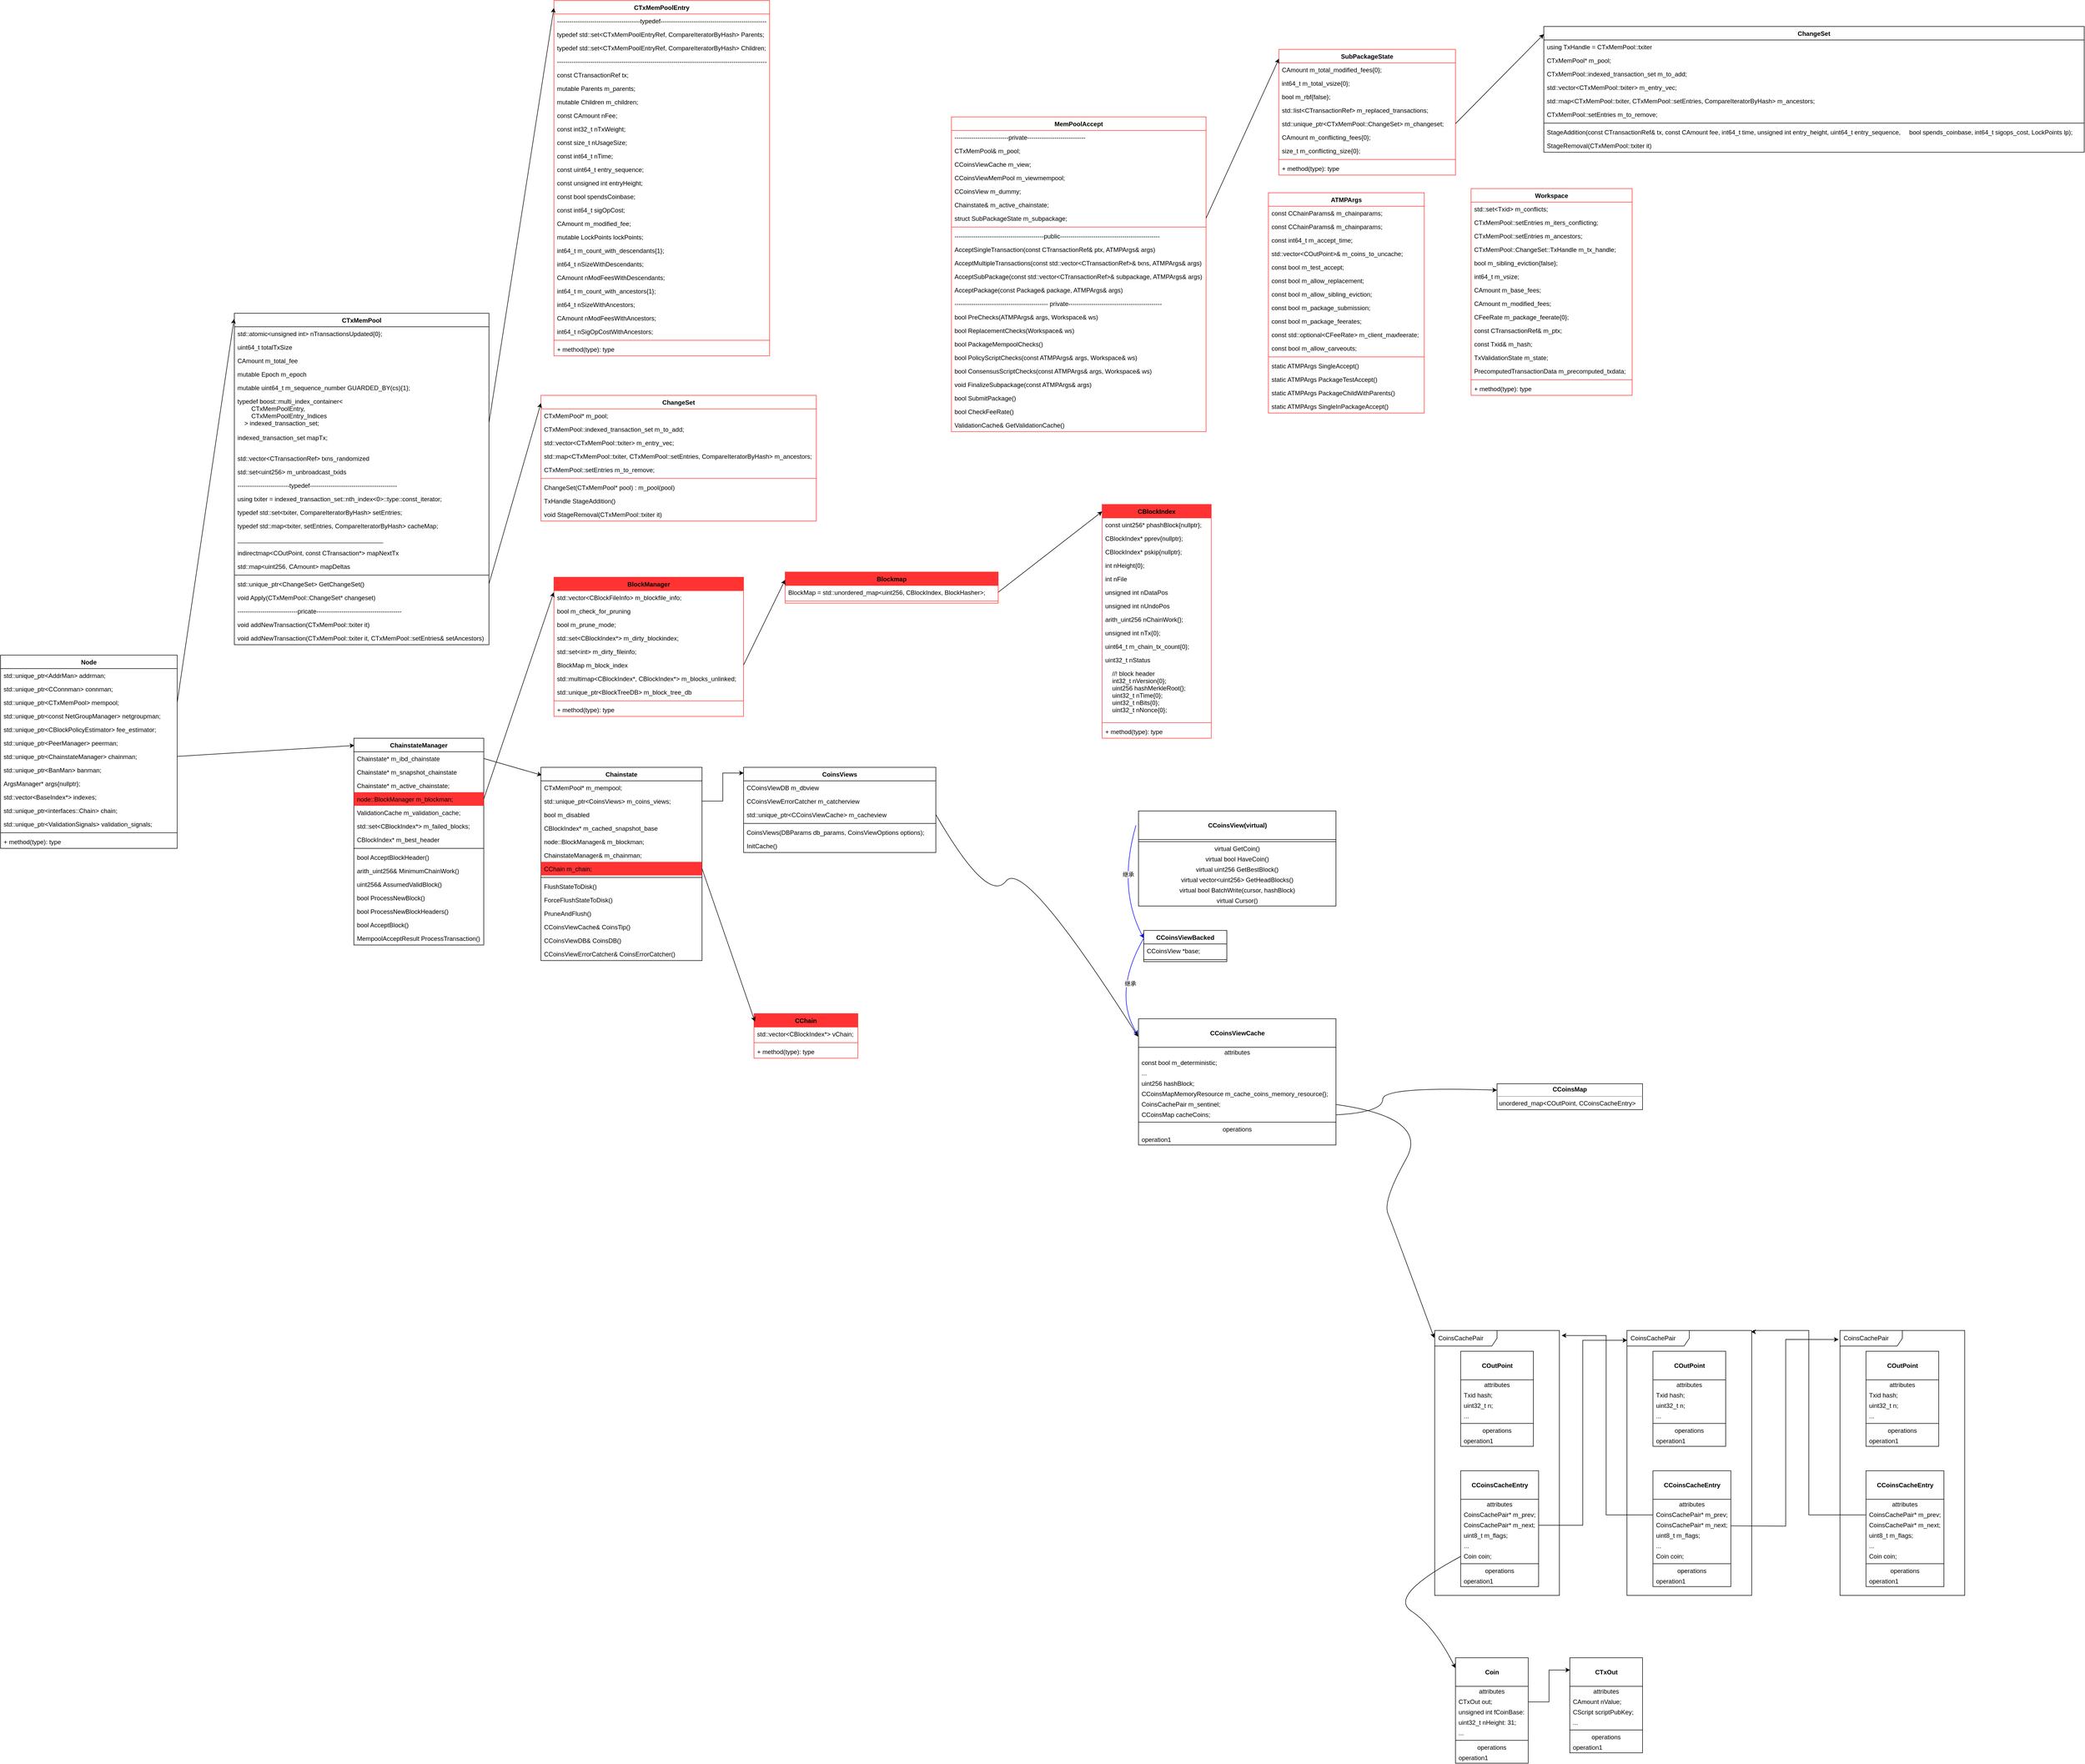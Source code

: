 <mxfile version="20.3.0" type="device"><diagram id="zVuSdfRCaGXAamaMo77g" name="Page-1"><mxGraphModel dx="6380" dy="4746" grid="1" gridSize="10" guides="1" tooltips="1" connect="1" arrows="1" fold="1" page="1" pageScale="1" pageWidth="850" pageHeight="1100" math="0" shadow="0"><root><mxCell id="0"/><mxCell id="1" parent="0"/><mxCell id="-h3F1wgG3IBI5bLdtns--22" value="" style="group" parent="1" vertex="1" connectable="0"><mxGeometry x="160" y="70" width="240" height="510" as="geometry"/></mxCell><mxCell id="-h3F1wgG3IBI5bLdtns--17" value="CoinsCachePair" style="shape=umlFrame;whiteSpace=wrap;html=1;width=120;height=30;boundedLbl=1;verticalAlign=middle;align=left;spacingLeft=5;" parent="-h3F1wgG3IBI5bLdtns--22" vertex="1"><mxGeometry width="240" height="510" as="geometry"/></mxCell><mxCell id="-h3F1wgG3IBI5bLdtns--1" value="&lt;br&gt;&lt;b&gt;CCoinsCacheEntry&lt;/b&gt;&lt;br&gt;" style="swimlane;fontStyle=0;align=center;verticalAlign=top;childLayout=stackLayout;horizontal=1;startSize=55;horizontalStack=0;resizeParent=1;resizeParentMax=0;resizeLast=0;collapsible=0;marginBottom=0;html=1;" parent="-h3F1wgG3IBI5bLdtns--22" vertex="1"><mxGeometry x="50" y="270" width="150" height="223" as="geometry"/></mxCell><mxCell id="-h3F1wgG3IBI5bLdtns--2" value="attributes" style="text;html=1;strokeColor=none;fillColor=none;align=center;verticalAlign=middle;spacingLeft=4;spacingRight=4;overflow=hidden;rotatable=0;points=[[0,0.5],[1,0.5]];portConstraint=eastwest;" parent="-h3F1wgG3IBI5bLdtns--1" vertex="1"><mxGeometry y="55" width="150" height="20" as="geometry"/></mxCell><mxCell id="-h3F1wgG3IBI5bLdtns--3" value="CoinsCachePair* m_prev;" style="text;html=1;strokeColor=none;fillColor=none;align=left;verticalAlign=middle;spacingLeft=4;spacingRight=4;overflow=hidden;rotatable=0;points=[[0,0.5],[1,0.5]];portConstraint=eastwest;" parent="-h3F1wgG3IBI5bLdtns--1" vertex="1"><mxGeometry y="75" width="150" height="20" as="geometry"/></mxCell><mxCell id="-h3F1wgG3IBI5bLdtns--19" value="CoinsCachePair* m_next;" style="text;html=1;strokeColor=none;fillColor=none;align=left;verticalAlign=middle;spacingLeft=4;spacingRight=4;overflow=hidden;rotatable=0;points=[[0,0.5],[1,0.5]];portConstraint=eastwest;" parent="-h3F1wgG3IBI5bLdtns--1" vertex="1"><mxGeometry y="95" width="150" height="20" as="geometry"/></mxCell><mxCell id="-h3F1wgG3IBI5bLdtns--20" value="uint8_t m_flags;" style="text;html=1;strokeColor=none;fillColor=none;align=left;verticalAlign=middle;spacingLeft=4;spacingRight=4;overflow=hidden;rotatable=0;points=[[0,0.5],[1,0.5]];portConstraint=eastwest;" parent="-h3F1wgG3IBI5bLdtns--1" vertex="1"><mxGeometry y="115" width="150" height="20" as="geometry"/></mxCell><mxCell id="-h3F1wgG3IBI5bLdtns--5" value="..." style="text;html=1;strokeColor=none;fillColor=none;align=left;verticalAlign=middle;spacingLeft=4;spacingRight=4;overflow=hidden;rotatable=0;points=[[0,0.5],[1,0.5]];portConstraint=eastwest;" parent="-h3F1wgG3IBI5bLdtns--1" vertex="1"><mxGeometry y="135" width="150" height="20" as="geometry"/></mxCell><mxCell id="-h3F1wgG3IBI5bLdtns--21" value="Coin coin;" style="text;html=1;strokeColor=none;fillColor=none;align=left;verticalAlign=middle;spacingLeft=4;spacingRight=4;overflow=hidden;rotatable=0;points=[[0,0.5],[1,0.5]];portConstraint=eastwest;" parent="-h3F1wgG3IBI5bLdtns--1" vertex="1"><mxGeometry y="155" width="150" height="20" as="geometry"/></mxCell><mxCell id="-h3F1wgG3IBI5bLdtns--6" value="" style="line;strokeWidth=1;fillColor=none;align=left;verticalAlign=middle;spacingTop=-1;spacingLeft=3;spacingRight=3;rotatable=0;labelPosition=right;points=[];portConstraint=eastwest;" parent="-h3F1wgG3IBI5bLdtns--1" vertex="1"><mxGeometry y="175" width="150" height="8" as="geometry"/></mxCell><mxCell id="-h3F1wgG3IBI5bLdtns--7" value="operations" style="text;html=1;strokeColor=none;fillColor=none;align=center;verticalAlign=middle;spacingLeft=4;spacingRight=4;overflow=hidden;rotatable=0;points=[[0,0.5],[1,0.5]];portConstraint=eastwest;" parent="-h3F1wgG3IBI5bLdtns--1" vertex="1"><mxGeometry y="183" width="150" height="20" as="geometry"/></mxCell><mxCell id="-h3F1wgG3IBI5bLdtns--8" value="operation1" style="text;html=1;strokeColor=none;fillColor=none;align=left;verticalAlign=middle;spacingLeft=4;spacingRight=4;overflow=hidden;rotatable=0;points=[[0,0.5],[1,0.5]];portConstraint=eastwest;" parent="-h3F1wgG3IBI5bLdtns--1" vertex="1"><mxGeometry y="203" width="150" height="20" as="geometry"/></mxCell><mxCell id="-h3F1wgG3IBI5bLdtns--9" value="&lt;br&gt;&lt;b&gt;COutPoint&lt;/b&gt;" style="swimlane;fontStyle=0;align=center;verticalAlign=top;childLayout=stackLayout;horizontal=1;startSize=55;horizontalStack=0;resizeParent=1;resizeParentMax=0;resizeLast=0;collapsible=0;marginBottom=0;html=1;" parent="-h3F1wgG3IBI5bLdtns--22" vertex="1"><mxGeometry x="50" y="40" width="140" height="183" as="geometry"/></mxCell><mxCell id="-h3F1wgG3IBI5bLdtns--10" value="attributes" style="text;html=1;strokeColor=none;fillColor=none;align=center;verticalAlign=middle;spacingLeft=4;spacingRight=4;overflow=hidden;rotatable=0;points=[[0,0.5],[1,0.5]];portConstraint=eastwest;" parent="-h3F1wgG3IBI5bLdtns--9" vertex="1"><mxGeometry y="55" width="140" height="20" as="geometry"/></mxCell><mxCell id="-h3F1wgG3IBI5bLdtns--11" value="Txid hash;" style="text;html=1;strokeColor=none;fillColor=none;align=left;verticalAlign=middle;spacingLeft=4;spacingRight=4;overflow=hidden;rotatable=0;points=[[0,0.5],[1,0.5]];portConstraint=eastwest;" parent="-h3F1wgG3IBI5bLdtns--9" vertex="1"><mxGeometry y="75" width="140" height="20" as="geometry"/></mxCell><mxCell id="-h3F1wgG3IBI5bLdtns--18" value="uint32_t n;" style="text;html=1;strokeColor=none;fillColor=none;align=left;verticalAlign=middle;spacingLeft=4;spacingRight=4;overflow=hidden;rotatable=0;points=[[0,0.5],[1,0.5]];portConstraint=eastwest;" parent="-h3F1wgG3IBI5bLdtns--9" vertex="1"><mxGeometry y="95" width="140" height="20" as="geometry"/></mxCell><mxCell id="-h3F1wgG3IBI5bLdtns--13" value="..." style="text;html=1;strokeColor=none;fillColor=none;align=left;verticalAlign=middle;spacingLeft=4;spacingRight=4;overflow=hidden;rotatable=0;points=[[0,0.5],[1,0.5]];portConstraint=eastwest;" parent="-h3F1wgG3IBI5bLdtns--9" vertex="1"><mxGeometry y="115" width="140" height="20" as="geometry"/></mxCell><mxCell id="-h3F1wgG3IBI5bLdtns--14" value="" style="line;strokeWidth=1;fillColor=none;align=left;verticalAlign=middle;spacingTop=-1;spacingLeft=3;spacingRight=3;rotatable=0;labelPosition=right;points=[];portConstraint=eastwest;" parent="-h3F1wgG3IBI5bLdtns--9" vertex="1"><mxGeometry y="135" width="140" height="8" as="geometry"/></mxCell><mxCell id="-h3F1wgG3IBI5bLdtns--15" value="operations" style="text;html=1;strokeColor=none;fillColor=none;align=center;verticalAlign=middle;spacingLeft=4;spacingRight=4;overflow=hidden;rotatable=0;points=[[0,0.5],[1,0.5]];portConstraint=eastwest;" parent="-h3F1wgG3IBI5bLdtns--9" vertex="1"><mxGeometry y="143" width="140" height="20" as="geometry"/></mxCell><mxCell id="-h3F1wgG3IBI5bLdtns--16" value="operation1" style="text;html=1;strokeColor=none;fillColor=none;align=left;verticalAlign=middle;spacingLeft=4;spacingRight=4;overflow=hidden;rotatable=0;points=[[0,0.5],[1,0.5]];portConstraint=eastwest;" parent="-h3F1wgG3IBI5bLdtns--9" vertex="1"><mxGeometry y="163" width="140" height="20" as="geometry"/></mxCell><mxCell id="-h3F1wgG3IBI5bLdtns--23" value="" style="group" parent="1" vertex="1" connectable="0"><mxGeometry x="530" y="70" width="240" height="510" as="geometry"/></mxCell><mxCell id="-h3F1wgG3IBI5bLdtns--24" value="CoinsCachePair" style="shape=umlFrame;whiteSpace=wrap;html=1;width=120;height=30;boundedLbl=1;verticalAlign=middle;align=left;spacingLeft=5;" parent="-h3F1wgG3IBI5bLdtns--23" vertex="1"><mxGeometry width="240" height="510" as="geometry"/></mxCell><mxCell id="-h3F1wgG3IBI5bLdtns--25" value="&lt;br&gt;&lt;b&gt;CCoinsCacheEntry&lt;/b&gt;&lt;br&gt;" style="swimlane;fontStyle=0;align=center;verticalAlign=top;childLayout=stackLayout;horizontal=1;startSize=55;horizontalStack=0;resizeParent=1;resizeParentMax=0;resizeLast=0;collapsible=0;marginBottom=0;html=1;" parent="-h3F1wgG3IBI5bLdtns--23" vertex="1"><mxGeometry x="50" y="270" width="150" height="223" as="geometry"/></mxCell><mxCell id="-h3F1wgG3IBI5bLdtns--26" value="attributes" style="text;html=1;strokeColor=none;fillColor=none;align=center;verticalAlign=middle;spacingLeft=4;spacingRight=4;overflow=hidden;rotatable=0;points=[[0,0.5],[1,0.5]];portConstraint=eastwest;" parent="-h3F1wgG3IBI5bLdtns--25" vertex="1"><mxGeometry y="55" width="150" height="20" as="geometry"/></mxCell><mxCell id="-h3F1wgG3IBI5bLdtns--27" value="CoinsCachePair* m_prev;" style="text;html=1;strokeColor=none;fillColor=none;align=left;verticalAlign=middle;spacingLeft=4;spacingRight=4;overflow=hidden;rotatable=0;points=[[0,0.5],[1,0.5]];portConstraint=eastwest;" parent="-h3F1wgG3IBI5bLdtns--25" vertex="1"><mxGeometry y="75" width="150" height="20" as="geometry"/></mxCell><mxCell id="-h3F1wgG3IBI5bLdtns--28" value="CoinsCachePair* m_next;" style="text;html=1;strokeColor=none;fillColor=none;align=left;verticalAlign=middle;spacingLeft=4;spacingRight=4;overflow=hidden;rotatable=0;points=[[0,0.5],[1,0.5]];portConstraint=eastwest;" parent="-h3F1wgG3IBI5bLdtns--25" vertex="1"><mxGeometry y="95" width="150" height="20" as="geometry"/></mxCell><mxCell id="-h3F1wgG3IBI5bLdtns--29" value="uint8_t m_flags;" style="text;html=1;strokeColor=none;fillColor=none;align=left;verticalAlign=middle;spacingLeft=4;spacingRight=4;overflow=hidden;rotatable=0;points=[[0,0.5],[1,0.5]];portConstraint=eastwest;" parent="-h3F1wgG3IBI5bLdtns--25" vertex="1"><mxGeometry y="115" width="150" height="20" as="geometry"/></mxCell><mxCell id="-h3F1wgG3IBI5bLdtns--30" value="..." style="text;html=1;strokeColor=none;fillColor=none;align=left;verticalAlign=middle;spacingLeft=4;spacingRight=4;overflow=hidden;rotatable=0;points=[[0,0.5],[1,0.5]];portConstraint=eastwest;" parent="-h3F1wgG3IBI5bLdtns--25" vertex="1"><mxGeometry y="135" width="150" height="20" as="geometry"/></mxCell><mxCell id="-h3F1wgG3IBI5bLdtns--31" value="Coin coin;" style="text;html=1;strokeColor=none;fillColor=none;align=left;verticalAlign=middle;spacingLeft=4;spacingRight=4;overflow=hidden;rotatable=0;points=[[0,0.5],[1,0.5]];portConstraint=eastwest;" parent="-h3F1wgG3IBI5bLdtns--25" vertex="1"><mxGeometry y="155" width="150" height="20" as="geometry"/></mxCell><mxCell id="-h3F1wgG3IBI5bLdtns--32" value="" style="line;strokeWidth=1;fillColor=none;align=left;verticalAlign=middle;spacingTop=-1;spacingLeft=3;spacingRight=3;rotatable=0;labelPosition=right;points=[];portConstraint=eastwest;" parent="-h3F1wgG3IBI5bLdtns--25" vertex="1"><mxGeometry y="175" width="150" height="8" as="geometry"/></mxCell><mxCell id="-h3F1wgG3IBI5bLdtns--33" value="operations" style="text;html=1;strokeColor=none;fillColor=none;align=center;verticalAlign=middle;spacingLeft=4;spacingRight=4;overflow=hidden;rotatable=0;points=[[0,0.5],[1,0.5]];portConstraint=eastwest;" parent="-h3F1wgG3IBI5bLdtns--25" vertex="1"><mxGeometry y="183" width="150" height="20" as="geometry"/></mxCell><mxCell id="-h3F1wgG3IBI5bLdtns--34" value="operation1" style="text;html=1;strokeColor=none;fillColor=none;align=left;verticalAlign=middle;spacingLeft=4;spacingRight=4;overflow=hidden;rotatable=0;points=[[0,0.5],[1,0.5]];portConstraint=eastwest;" parent="-h3F1wgG3IBI5bLdtns--25" vertex="1"><mxGeometry y="203" width="150" height="20" as="geometry"/></mxCell><mxCell id="-h3F1wgG3IBI5bLdtns--35" value="&lt;br&gt;&lt;b&gt;COutPoint&lt;/b&gt;" style="swimlane;fontStyle=0;align=center;verticalAlign=top;childLayout=stackLayout;horizontal=1;startSize=55;horizontalStack=0;resizeParent=1;resizeParentMax=0;resizeLast=0;collapsible=0;marginBottom=0;html=1;" parent="-h3F1wgG3IBI5bLdtns--23" vertex="1"><mxGeometry x="50" y="40" width="140" height="183" as="geometry"/></mxCell><mxCell id="-h3F1wgG3IBI5bLdtns--36" value="attributes" style="text;html=1;strokeColor=none;fillColor=none;align=center;verticalAlign=middle;spacingLeft=4;spacingRight=4;overflow=hidden;rotatable=0;points=[[0,0.5],[1,0.5]];portConstraint=eastwest;" parent="-h3F1wgG3IBI5bLdtns--35" vertex="1"><mxGeometry y="55" width="140" height="20" as="geometry"/></mxCell><mxCell id="-h3F1wgG3IBI5bLdtns--37" value="Txid hash;" style="text;html=1;strokeColor=none;fillColor=none;align=left;verticalAlign=middle;spacingLeft=4;spacingRight=4;overflow=hidden;rotatable=0;points=[[0,0.5],[1,0.5]];portConstraint=eastwest;" parent="-h3F1wgG3IBI5bLdtns--35" vertex="1"><mxGeometry y="75" width="140" height="20" as="geometry"/></mxCell><mxCell id="-h3F1wgG3IBI5bLdtns--38" value="uint32_t n;" style="text;html=1;strokeColor=none;fillColor=none;align=left;verticalAlign=middle;spacingLeft=4;spacingRight=4;overflow=hidden;rotatable=0;points=[[0,0.5],[1,0.5]];portConstraint=eastwest;" parent="-h3F1wgG3IBI5bLdtns--35" vertex="1"><mxGeometry y="95" width="140" height="20" as="geometry"/></mxCell><mxCell id="-h3F1wgG3IBI5bLdtns--39" value="..." style="text;html=1;strokeColor=none;fillColor=none;align=left;verticalAlign=middle;spacingLeft=4;spacingRight=4;overflow=hidden;rotatable=0;points=[[0,0.5],[1,0.5]];portConstraint=eastwest;" parent="-h3F1wgG3IBI5bLdtns--35" vertex="1"><mxGeometry y="115" width="140" height="20" as="geometry"/></mxCell><mxCell id="-h3F1wgG3IBI5bLdtns--40" value="" style="line;strokeWidth=1;fillColor=none;align=left;verticalAlign=middle;spacingTop=-1;spacingLeft=3;spacingRight=3;rotatable=0;labelPosition=right;points=[];portConstraint=eastwest;" parent="-h3F1wgG3IBI5bLdtns--35" vertex="1"><mxGeometry y="135" width="140" height="8" as="geometry"/></mxCell><mxCell id="-h3F1wgG3IBI5bLdtns--41" value="operations" style="text;html=1;strokeColor=none;fillColor=none;align=center;verticalAlign=middle;spacingLeft=4;spacingRight=4;overflow=hidden;rotatable=0;points=[[0,0.5],[1,0.5]];portConstraint=eastwest;" parent="-h3F1wgG3IBI5bLdtns--35" vertex="1"><mxGeometry y="143" width="140" height="20" as="geometry"/></mxCell><mxCell id="-h3F1wgG3IBI5bLdtns--42" value="operation1" style="text;html=1;strokeColor=none;fillColor=none;align=left;verticalAlign=middle;spacingLeft=4;spacingRight=4;overflow=hidden;rotatable=0;points=[[0,0.5],[1,0.5]];portConstraint=eastwest;" parent="-h3F1wgG3IBI5bLdtns--35" vertex="1"><mxGeometry y="163" width="140" height="20" as="geometry"/></mxCell><mxCell id="-h3F1wgG3IBI5bLdtns--43" value="" style="group" parent="1" vertex="1" connectable="0"><mxGeometry x="940" y="70" width="240" height="510" as="geometry"/></mxCell><mxCell id="-h3F1wgG3IBI5bLdtns--44" value="CoinsCachePair" style="shape=umlFrame;whiteSpace=wrap;html=1;width=120;height=30;boundedLbl=1;verticalAlign=middle;align=left;spacingLeft=5;" parent="-h3F1wgG3IBI5bLdtns--43" vertex="1"><mxGeometry width="240" height="510" as="geometry"/></mxCell><mxCell id="-h3F1wgG3IBI5bLdtns--45" value="&lt;br&gt;&lt;b&gt;CCoinsCacheEntry&lt;/b&gt;&lt;br&gt;" style="swimlane;fontStyle=0;align=center;verticalAlign=top;childLayout=stackLayout;horizontal=1;startSize=55;horizontalStack=0;resizeParent=1;resizeParentMax=0;resizeLast=0;collapsible=0;marginBottom=0;html=1;" parent="-h3F1wgG3IBI5bLdtns--43" vertex="1"><mxGeometry x="50" y="270" width="150" height="223" as="geometry"/></mxCell><mxCell id="-h3F1wgG3IBI5bLdtns--46" value="attributes" style="text;html=1;strokeColor=none;fillColor=none;align=center;verticalAlign=middle;spacingLeft=4;spacingRight=4;overflow=hidden;rotatable=0;points=[[0,0.5],[1,0.5]];portConstraint=eastwest;" parent="-h3F1wgG3IBI5bLdtns--45" vertex="1"><mxGeometry y="55" width="150" height="20" as="geometry"/></mxCell><mxCell id="-h3F1wgG3IBI5bLdtns--47" value="CoinsCachePair* m_prev;" style="text;html=1;strokeColor=none;fillColor=none;align=left;verticalAlign=middle;spacingLeft=4;spacingRight=4;overflow=hidden;rotatable=0;points=[[0,0.5],[1,0.5]];portConstraint=eastwest;" parent="-h3F1wgG3IBI5bLdtns--45" vertex="1"><mxGeometry y="75" width="150" height="20" as="geometry"/></mxCell><mxCell id="-h3F1wgG3IBI5bLdtns--48" value="CoinsCachePair* m_next;" style="text;html=1;strokeColor=none;fillColor=none;align=left;verticalAlign=middle;spacingLeft=4;spacingRight=4;overflow=hidden;rotatable=0;points=[[0,0.5],[1,0.5]];portConstraint=eastwest;" parent="-h3F1wgG3IBI5bLdtns--45" vertex="1"><mxGeometry y="95" width="150" height="20" as="geometry"/></mxCell><mxCell id="-h3F1wgG3IBI5bLdtns--49" value="uint8_t m_flags;" style="text;html=1;strokeColor=none;fillColor=none;align=left;verticalAlign=middle;spacingLeft=4;spacingRight=4;overflow=hidden;rotatable=0;points=[[0,0.5],[1,0.5]];portConstraint=eastwest;" parent="-h3F1wgG3IBI5bLdtns--45" vertex="1"><mxGeometry y="115" width="150" height="20" as="geometry"/></mxCell><mxCell id="-h3F1wgG3IBI5bLdtns--50" value="..." style="text;html=1;strokeColor=none;fillColor=none;align=left;verticalAlign=middle;spacingLeft=4;spacingRight=4;overflow=hidden;rotatable=0;points=[[0,0.5],[1,0.5]];portConstraint=eastwest;" parent="-h3F1wgG3IBI5bLdtns--45" vertex="1"><mxGeometry y="135" width="150" height="20" as="geometry"/></mxCell><mxCell id="-h3F1wgG3IBI5bLdtns--51" value="Coin coin;" style="text;html=1;strokeColor=none;fillColor=none;align=left;verticalAlign=middle;spacingLeft=4;spacingRight=4;overflow=hidden;rotatable=0;points=[[0,0.5],[1,0.5]];portConstraint=eastwest;" parent="-h3F1wgG3IBI5bLdtns--45" vertex="1"><mxGeometry y="155" width="150" height="20" as="geometry"/></mxCell><mxCell id="-h3F1wgG3IBI5bLdtns--52" value="" style="line;strokeWidth=1;fillColor=none;align=left;verticalAlign=middle;spacingTop=-1;spacingLeft=3;spacingRight=3;rotatable=0;labelPosition=right;points=[];portConstraint=eastwest;" parent="-h3F1wgG3IBI5bLdtns--45" vertex="1"><mxGeometry y="175" width="150" height="8" as="geometry"/></mxCell><mxCell id="-h3F1wgG3IBI5bLdtns--53" value="operations" style="text;html=1;strokeColor=none;fillColor=none;align=center;verticalAlign=middle;spacingLeft=4;spacingRight=4;overflow=hidden;rotatable=0;points=[[0,0.5],[1,0.5]];portConstraint=eastwest;" parent="-h3F1wgG3IBI5bLdtns--45" vertex="1"><mxGeometry y="183" width="150" height="20" as="geometry"/></mxCell><mxCell id="-h3F1wgG3IBI5bLdtns--54" value="operation1" style="text;html=1;strokeColor=none;fillColor=none;align=left;verticalAlign=middle;spacingLeft=4;spacingRight=4;overflow=hidden;rotatable=0;points=[[0,0.5],[1,0.5]];portConstraint=eastwest;" parent="-h3F1wgG3IBI5bLdtns--45" vertex="1"><mxGeometry y="203" width="150" height="20" as="geometry"/></mxCell><mxCell id="-h3F1wgG3IBI5bLdtns--55" value="&lt;br&gt;&lt;b&gt;COutPoint&lt;/b&gt;" style="swimlane;fontStyle=0;align=center;verticalAlign=top;childLayout=stackLayout;horizontal=1;startSize=55;horizontalStack=0;resizeParent=1;resizeParentMax=0;resizeLast=0;collapsible=0;marginBottom=0;html=1;" parent="-h3F1wgG3IBI5bLdtns--43" vertex="1"><mxGeometry x="50" y="40" width="140" height="183" as="geometry"/></mxCell><mxCell id="-h3F1wgG3IBI5bLdtns--56" value="attributes" style="text;html=1;strokeColor=none;fillColor=none;align=center;verticalAlign=middle;spacingLeft=4;spacingRight=4;overflow=hidden;rotatable=0;points=[[0,0.5],[1,0.5]];portConstraint=eastwest;" parent="-h3F1wgG3IBI5bLdtns--55" vertex="1"><mxGeometry y="55" width="140" height="20" as="geometry"/></mxCell><mxCell id="-h3F1wgG3IBI5bLdtns--57" value="Txid hash;" style="text;html=1;strokeColor=none;fillColor=none;align=left;verticalAlign=middle;spacingLeft=4;spacingRight=4;overflow=hidden;rotatable=0;points=[[0,0.5],[1,0.5]];portConstraint=eastwest;" parent="-h3F1wgG3IBI5bLdtns--55" vertex="1"><mxGeometry y="75" width="140" height="20" as="geometry"/></mxCell><mxCell id="-h3F1wgG3IBI5bLdtns--58" value="uint32_t n;" style="text;html=1;strokeColor=none;fillColor=none;align=left;verticalAlign=middle;spacingLeft=4;spacingRight=4;overflow=hidden;rotatable=0;points=[[0,0.5],[1,0.5]];portConstraint=eastwest;" parent="-h3F1wgG3IBI5bLdtns--55" vertex="1"><mxGeometry y="95" width="140" height="20" as="geometry"/></mxCell><mxCell id="-h3F1wgG3IBI5bLdtns--59" value="..." style="text;html=1;strokeColor=none;fillColor=none;align=left;verticalAlign=middle;spacingLeft=4;spacingRight=4;overflow=hidden;rotatable=0;points=[[0,0.5],[1,0.5]];portConstraint=eastwest;" parent="-h3F1wgG3IBI5bLdtns--55" vertex="1"><mxGeometry y="115" width="140" height="20" as="geometry"/></mxCell><mxCell id="-h3F1wgG3IBI5bLdtns--60" value="" style="line;strokeWidth=1;fillColor=none;align=left;verticalAlign=middle;spacingTop=-1;spacingLeft=3;spacingRight=3;rotatable=0;labelPosition=right;points=[];portConstraint=eastwest;" parent="-h3F1wgG3IBI5bLdtns--55" vertex="1"><mxGeometry y="135" width="140" height="8" as="geometry"/></mxCell><mxCell id="-h3F1wgG3IBI5bLdtns--61" value="operations" style="text;html=1;strokeColor=none;fillColor=none;align=center;verticalAlign=middle;spacingLeft=4;spacingRight=4;overflow=hidden;rotatable=0;points=[[0,0.5],[1,0.5]];portConstraint=eastwest;" parent="-h3F1wgG3IBI5bLdtns--55" vertex="1"><mxGeometry y="143" width="140" height="20" as="geometry"/></mxCell><mxCell id="-h3F1wgG3IBI5bLdtns--62" value="operation1" style="text;html=1;strokeColor=none;fillColor=none;align=left;verticalAlign=middle;spacingLeft=4;spacingRight=4;overflow=hidden;rotatable=0;points=[[0,0.5],[1,0.5]];portConstraint=eastwest;" parent="-h3F1wgG3IBI5bLdtns--55" vertex="1"><mxGeometry y="163" width="140" height="20" as="geometry"/></mxCell><mxCell id="-h3F1wgG3IBI5bLdtns--64" style="edgeStyle=orthogonalEdgeStyle;rounded=0;orthogonalLoop=1;jettySize=auto;html=1;exitX=1;exitY=0.5;exitDx=0;exitDy=0;entryX=0.002;entryY=0.037;entryDx=0;entryDy=0;entryPerimeter=0;" parent="1" source="-h3F1wgG3IBI5bLdtns--19" target="-h3F1wgG3IBI5bLdtns--24" edge="1"><mxGeometry relative="1" as="geometry"><mxPoint x="460" y="210" as="targetPoint"/></mxGeometry></mxCell><mxCell id="-h3F1wgG3IBI5bLdtns--65" style="edgeStyle=orthogonalEdgeStyle;rounded=0;orthogonalLoop=1;jettySize=auto;html=1;exitX=1;exitY=0.5;exitDx=0;exitDy=0;entryX=-0.011;entryY=0.034;entryDx=0;entryDy=0;entryPerimeter=0;" parent="1" target="-h3F1wgG3IBI5bLdtns--44" edge="1"><mxGeometry relative="1" as="geometry"><mxPoint x="900.48" y="90" as="targetPoint"/><mxPoint x="730" y="446.13" as="sourcePoint"/></mxGeometry></mxCell><mxCell id="-h3F1wgG3IBI5bLdtns--68" style="edgeStyle=orthogonalEdgeStyle;rounded=0;orthogonalLoop=1;jettySize=auto;html=1;exitX=0;exitY=0.5;exitDx=0;exitDy=0;entryX=0.996;entryY=0.005;entryDx=0;entryDy=0;entryPerimeter=0;" parent="1" source="-h3F1wgG3IBI5bLdtns--47" target="-h3F1wgG3IBI5bLdtns--24" edge="1"><mxGeometry relative="1" as="geometry"><mxPoint x="800" y="70" as="targetPoint"/><mxPoint x="740" y="456.13" as="sourcePoint"/><Array as="points"><mxPoint x="880" y="425"/><mxPoint x="880" y="70"/><mxPoint x="773" y="70"/><mxPoint x="773" y="73"/></Array></mxGeometry></mxCell><mxCell id="-h3F1wgG3IBI5bLdtns--70" style="edgeStyle=orthogonalEdgeStyle;rounded=0;orthogonalLoop=1;jettySize=auto;html=1;exitX=0;exitY=0.5;exitDx=0;exitDy=0;entryX=1.018;entryY=0.019;entryDx=0;entryDy=0;entryPerimeter=0;" parent="1" source="-h3F1wgG3IBI5bLdtns--27" target="-h3F1wgG3IBI5bLdtns--17" edge="1"><mxGeometry relative="1" as="geometry"><mxPoint x="540.48" y="98.87" as="targetPoint"/><mxPoint x="370" y="455" as="sourcePoint"/></mxGeometry></mxCell><mxCell id="-h3F1wgG3IBI5bLdtns--94" value="" style="edgeStyle=orthogonalEdgeStyle;rounded=0;orthogonalLoop=1;jettySize=auto;html=1;entryX=0.004;entryY=0.129;entryDx=0;entryDy=0;entryPerimeter=0;" parent="1" source="-h3F1wgG3IBI5bLdtns--73" target="-h3F1wgG3IBI5bLdtns--85" edge="1"><mxGeometry relative="1" as="geometry"/></mxCell><mxCell id="-h3F1wgG3IBI5bLdtns--71" value="&lt;br&gt;&lt;b&gt;Coin&lt;/b&gt;" style="swimlane;fontStyle=0;align=center;verticalAlign=top;childLayout=stackLayout;horizontal=1;startSize=55;horizontalStack=0;resizeParent=1;resizeParentMax=0;resizeLast=0;collapsible=0;marginBottom=0;html=1;" parent="1" vertex="1"><mxGeometry x="200" y="700" width="140" height="203" as="geometry"/></mxCell><mxCell id="-h3F1wgG3IBI5bLdtns--72" value="attributes" style="text;html=1;strokeColor=none;fillColor=none;align=center;verticalAlign=middle;spacingLeft=4;spacingRight=4;overflow=hidden;rotatable=0;points=[[0,0.5],[1,0.5]];portConstraint=eastwest;" parent="-h3F1wgG3IBI5bLdtns--71" vertex="1"><mxGeometry y="55" width="140" height="20" as="geometry"/></mxCell><mxCell id="-h3F1wgG3IBI5bLdtns--73" value="CTxOut out;" style="text;html=1;strokeColor=none;fillColor=none;align=left;verticalAlign=middle;spacingLeft=4;spacingRight=4;overflow=hidden;rotatable=0;points=[[0,0.5],[1,0.5]];portConstraint=eastwest;" parent="-h3F1wgG3IBI5bLdtns--71" vertex="1"><mxGeometry y="75" width="140" height="20" as="geometry"/></mxCell><mxCell id="-h3F1wgG3IBI5bLdtns--79" value="unsigned int fCoinBase: 1" style="text;html=1;strokeColor=none;fillColor=none;align=left;verticalAlign=middle;spacingLeft=4;spacingRight=4;overflow=hidden;rotatable=0;points=[[0,0.5],[1,0.5]];portConstraint=eastwest;" parent="-h3F1wgG3IBI5bLdtns--71" vertex="1"><mxGeometry y="95" width="140" height="20" as="geometry"/></mxCell><mxCell id="-h3F1wgG3IBI5bLdtns--80" value="uint32_t nHeight: 31;" style="text;html=1;strokeColor=none;fillColor=none;align=left;verticalAlign=middle;spacingLeft=4;spacingRight=4;overflow=hidden;rotatable=0;points=[[0,0.5],[1,0.5]];portConstraint=eastwest;" parent="-h3F1wgG3IBI5bLdtns--71" vertex="1"><mxGeometry y="115" width="140" height="20" as="geometry"/></mxCell><mxCell id="-h3F1wgG3IBI5bLdtns--75" value="..." style="text;html=1;strokeColor=none;fillColor=none;align=left;verticalAlign=middle;spacingLeft=4;spacingRight=4;overflow=hidden;rotatable=0;points=[[0,0.5],[1,0.5]];portConstraint=eastwest;" parent="-h3F1wgG3IBI5bLdtns--71" vertex="1"><mxGeometry y="135" width="140" height="20" as="geometry"/></mxCell><mxCell id="-h3F1wgG3IBI5bLdtns--76" value="" style="line;strokeWidth=1;fillColor=none;align=left;verticalAlign=middle;spacingTop=-1;spacingLeft=3;spacingRight=3;rotatable=0;labelPosition=right;points=[];portConstraint=eastwest;" parent="-h3F1wgG3IBI5bLdtns--71" vertex="1"><mxGeometry y="155" width="140" height="8" as="geometry"/></mxCell><mxCell id="-h3F1wgG3IBI5bLdtns--77" value="operations" style="text;html=1;strokeColor=none;fillColor=none;align=center;verticalAlign=middle;spacingLeft=4;spacingRight=4;overflow=hidden;rotatable=0;points=[[0,0.5],[1,0.5]];portConstraint=eastwest;" parent="-h3F1wgG3IBI5bLdtns--71" vertex="1"><mxGeometry y="163" width="140" height="20" as="geometry"/></mxCell><mxCell id="-h3F1wgG3IBI5bLdtns--78" value="operation1" style="text;html=1;strokeColor=none;fillColor=none;align=left;verticalAlign=middle;spacingLeft=4;spacingRight=4;overflow=hidden;rotatable=0;points=[[0,0.5],[1,0.5]];portConstraint=eastwest;" parent="-h3F1wgG3IBI5bLdtns--71" vertex="1"><mxGeometry y="183" width="140" height="20" as="geometry"/></mxCell><mxCell id="-h3F1wgG3IBI5bLdtns--83" value="" style="curved=1;endArrow=classic;html=1;rounded=0;exitX=0;exitY=0.5;exitDx=0;exitDy=0;" parent="1" source="-h3F1wgG3IBI5bLdtns--21" edge="1"><mxGeometry width="50" height="50" relative="1" as="geometry"><mxPoint x="460" y="600" as="sourcePoint"/><mxPoint x="200" y="720" as="targetPoint"/><Array as="points"><mxPoint x="70" y="580"/><mxPoint x="160" y="640"/></Array></mxGeometry></mxCell><mxCell id="-h3F1wgG3IBI5bLdtns--85" value="&lt;br&gt;&lt;b&gt;CTxOut&lt;/b&gt;" style="swimlane;fontStyle=0;align=center;verticalAlign=top;childLayout=stackLayout;horizontal=1;startSize=55;horizontalStack=0;resizeParent=1;resizeParentMax=0;resizeLast=0;collapsible=0;marginBottom=0;html=1;" parent="1" vertex="1"><mxGeometry x="420" y="700" width="140" height="183" as="geometry"/></mxCell><mxCell id="-h3F1wgG3IBI5bLdtns--86" value="attributes" style="text;html=1;strokeColor=none;fillColor=none;align=center;verticalAlign=middle;spacingLeft=4;spacingRight=4;overflow=hidden;rotatable=0;points=[[0,0.5],[1,0.5]];portConstraint=eastwest;" parent="-h3F1wgG3IBI5bLdtns--85" vertex="1"><mxGeometry y="55" width="140" height="20" as="geometry"/></mxCell><mxCell id="-h3F1wgG3IBI5bLdtns--87" value="CAmount nValue;" style="text;html=1;strokeColor=none;fillColor=none;align=left;verticalAlign=middle;spacingLeft=4;spacingRight=4;overflow=hidden;rotatable=0;points=[[0,0.5],[1,0.5]];portConstraint=eastwest;" parent="-h3F1wgG3IBI5bLdtns--85" vertex="1"><mxGeometry y="75" width="140" height="20" as="geometry"/></mxCell><mxCell id="-h3F1wgG3IBI5bLdtns--88" value="CScript scriptPubKey;" style="text;html=1;strokeColor=none;fillColor=none;align=left;verticalAlign=middle;spacingLeft=4;spacingRight=4;overflow=hidden;rotatable=0;points=[[0,0.5],[1,0.5]];portConstraint=eastwest;" parent="-h3F1wgG3IBI5bLdtns--85" vertex="1"><mxGeometry y="95" width="140" height="20" as="geometry"/></mxCell><mxCell id="-h3F1wgG3IBI5bLdtns--90" value="..." style="text;html=1;strokeColor=none;fillColor=none;align=left;verticalAlign=middle;spacingLeft=4;spacingRight=4;overflow=hidden;rotatable=0;points=[[0,0.5],[1,0.5]];portConstraint=eastwest;" parent="-h3F1wgG3IBI5bLdtns--85" vertex="1"><mxGeometry y="115" width="140" height="20" as="geometry"/></mxCell><mxCell id="-h3F1wgG3IBI5bLdtns--91" value="" style="line;strokeWidth=1;fillColor=none;align=left;verticalAlign=middle;spacingTop=-1;spacingLeft=3;spacingRight=3;rotatable=0;labelPosition=right;points=[];portConstraint=eastwest;" parent="-h3F1wgG3IBI5bLdtns--85" vertex="1"><mxGeometry y="135" width="140" height="8" as="geometry"/></mxCell><mxCell id="-h3F1wgG3IBI5bLdtns--92" value="operations" style="text;html=1;strokeColor=none;fillColor=none;align=center;verticalAlign=middle;spacingLeft=4;spacingRight=4;overflow=hidden;rotatable=0;points=[[0,0.5],[1,0.5]];portConstraint=eastwest;" parent="-h3F1wgG3IBI5bLdtns--85" vertex="1"><mxGeometry y="143" width="140" height="20" as="geometry"/></mxCell><mxCell id="-h3F1wgG3IBI5bLdtns--93" value="operation1" style="text;html=1;strokeColor=none;fillColor=none;align=left;verticalAlign=middle;spacingLeft=4;spacingRight=4;overflow=hidden;rotatable=0;points=[[0,0.5],[1,0.5]];portConstraint=eastwest;" parent="-h3F1wgG3IBI5bLdtns--85" vertex="1"><mxGeometry y="163" width="140" height="20" as="geometry"/></mxCell><mxCell id="-h3F1wgG3IBI5bLdtns--95" value="&lt;p style=&quot;margin:0px;margin-top:4px;text-align:center;&quot;&gt;&lt;b&gt;CCoinsMap&lt;/b&gt;&lt;/p&gt;&lt;hr size=&quot;1&quot;&gt;&lt;p style=&quot;margin:0px;margin-left:4px;&quot;&gt;unordered_map&amp;lt;COutPoint, CCoinsCacheEntry&amp;gt;&lt;/p&gt;&lt;hr size=&quot;1&quot;&gt;&lt;p style=&quot;margin:0px;margin-left:4px;&quot;&gt;&lt;br&gt;&lt;/p&gt;" style="verticalAlign=top;align=left;overflow=fill;fontSize=12;fontFamily=Helvetica;html=1;" parent="1" vertex="1"><mxGeometry x="280" y="-405" width="280" height="50" as="geometry"/></mxCell><mxCell id="-h3F1wgG3IBI5bLdtns--97" value="&lt;br&gt;&lt;b&gt;CCoinsViewCache&lt;/b&gt;&lt;br&gt;" style="swimlane;fontStyle=0;align=center;verticalAlign=top;childLayout=stackLayout;horizontal=1;startSize=55;horizontalStack=0;resizeParent=1;resizeParentMax=0;resizeLast=0;collapsible=0;marginBottom=0;html=1;" parent="1" vertex="1"><mxGeometry x="-410" y="-530" width="380" height="243" as="geometry"/></mxCell><mxCell id="-h3F1wgG3IBI5bLdtns--98" value="attributes" style="text;html=1;strokeColor=none;fillColor=none;align=center;verticalAlign=middle;spacingLeft=4;spacingRight=4;overflow=hidden;rotatable=0;points=[[0,0.5],[1,0.5]];portConstraint=eastwest;" parent="-h3F1wgG3IBI5bLdtns--97" vertex="1"><mxGeometry y="55" width="380" height="20" as="geometry"/></mxCell><mxCell id="-h3F1wgG3IBI5bLdtns--99" value="const bool m_deterministic;" style="text;html=1;strokeColor=none;fillColor=none;align=left;verticalAlign=middle;spacingLeft=4;spacingRight=4;overflow=hidden;rotatable=0;points=[[0,0.5],[1,0.5]];portConstraint=eastwest;" parent="-h3F1wgG3IBI5bLdtns--97" vertex="1"><mxGeometry y="75" width="380" height="20" as="geometry"/></mxCell><mxCell id="-h3F1wgG3IBI5bLdtns--101" value="..." style="text;html=1;strokeColor=none;fillColor=none;align=left;verticalAlign=middle;spacingLeft=4;spacingRight=4;overflow=hidden;rotatable=0;points=[[0,0.5],[1,0.5]];portConstraint=eastwest;" parent="-h3F1wgG3IBI5bLdtns--97" vertex="1"><mxGeometry y="95" width="380" height="20" as="geometry"/></mxCell><mxCell id="-h3F1wgG3IBI5bLdtns--106" value="uint256 hashBlock;" style="text;html=1;strokeColor=none;fillColor=none;align=left;verticalAlign=middle;spacingLeft=4;spacingRight=4;overflow=hidden;rotatable=0;points=[[0,0.5],[1,0.5]];portConstraint=eastwest;" parent="-h3F1wgG3IBI5bLdtns--97" vertex="1"><mxGeometry y="115" width="380" height="20" as="geometry"/></mxCell><mxCell id="-h3F1wgG3IBI5bLdtns--107" value="CCoinsMapMemoryResource m_cache_coins_memory_resource{};" style="text;html=1;strokeColor=none;fillColor=none;align=left;verticalAlign=middle;spacingLeft=4;spacingRight=4;overflow=hidden;rotatable=0;points=[[0,0.5],[1,0.5]];portConstraint=eastwest;" parent="-h3F1wgG3IBI5bLdtns--97" vertex="1"><mxGeometry y="135" width="380" height="20" as="geometry"/></mxCell><mxCell id="-h3F1wgG3IBI5bLdtns--108" value="CoinsCachePair m_sentinel;" style="text;html=1;strokeColor=none;fillColor=none;align=left;verticalAlign=middle;spacingLeft=4;spacingRight=4;overflow=hidden;rotatable=0;points=[[0,0.5],[1,0.5]];portConstraint=eastwest;" parent="-h3F1wgG3IBI5bLdtns--97" vertex="1"><mxGeometry y="155" width="380" height="20" as="geometry"/></mxCell><mxCell id="-h3F1wgG3IBI5bLdtns--109" value="CCoinsMap cacheCoins;" style="text;html=1;strokeColor=none;fillColor=none;align=left;verticalAlign=middle;spacingLeft=4;spacingRight=4;overflow=hidden;rotatable=0;points=[[0,0.5],[1,0.5]];portConstraint=eastwest;" parent="-h3F1wgG3IBI5bLdtns--97" vertex="1"><mxGeometry y="175" width="380" height="20" as="geometry"/></mxCell><mxCell id="-h3F1wgG3IBI5bLdtns--102" value="" style="line;strokeWidth=1;fillColor=none;align=left;verticalAlign=middle;spacingTop=-1;spacingLeft=3;spacingRight=3;rotatable=0;labelPosition=right;points=[];portConstraint=eastwest;" parent="-h3F1wgG3IBI5bLdtns--97" vertex="1"><mxGeometry y="195" width="380" height="8" as="geometry"/></mxCell><mxCell id="-h3F1wgG3IBI5bLdtns--103" value="operations" style="text;html=1;strokeColor=none;fillColor=none;align=center;verticalAlign=middle;spacingLeft=4;spacingRight=4;overflow=hidden;rotatable=0;points=[[0,0.5],[1,0.5]];portConstraint=eastwest;" parent="-h3F1wgG3IBI5bLdtns--97" vertex="1"><mxGeometry y="203" width="380" height="20" as="geometry"/></mxCell><mxCell id="-h3F1wgG3IBI5bLdtns--104" value="operation1" style="text;html=1;strokeColor=none;fillColor=none;align=left;verticalAlign=middle;spacingLeft=4;spacingRight=4;overflow=hidden;rotatable=0;points=[[0,0.5],[1,0.5]];portConstraint=eastwest;" parent="-h3F1wgG3IBI5bLdtns--97" vertex="1"><mxGeometry y="223" width="380" height="20" as="geometry"/></mxCell><mxCell id="-h3F1wgG3IBI5bLdtns--110" value="&lt;br&gt;&lt;b&gt;CCoinsView(virtual)&lt;/b&gt;" style="swimlane;fontStyle=0;align=center;verticalAlign=top;childLayout=stackLayout;horizontal=1;startSize=55;horizontalStack=0;resizeParent=1;resizeParentMax=0;resizeLast=0;collapsible=0;marginBottom=0;html=1;" parent="1" vertex="1"><mxGeometry x="-410" y="-930" width="380" height="183" as="geometry"/></mxCell><mxCell id="-h3F1wgG3IBI5bLdtns--118" value="" style="line;strokeWidth=1;fillColor=none;align=left;verticalAlign=middle;spacingTop=-1;spacingLeft=3;spacingRight=3;rotatable=0;labelPosition=right;points=[];portConstraint=eastwest;" parent="-h3F1wgG3IBI5bLdtns--110" vertex="1"><mxGeometry y="55" width="380" height="8" as="geometry"/></mxCell><mxCell id="-h3F1wgG3IBI5bLdtns--119" value="virtual GetCoin()" style="text;html=1;strokeColor=none;fillColor=none;align=center;verticalAlign=middle;spacingLeft=4;spacingRight=4;overflow=hidden;rotatable=0;points=[[0,0.5],[1,0.5]];portConstraint=eastwest;" parent="-h3F1wgG3IBI5bLdtns--110" vertex="1"><mxGeometry y="63" width="380" height="20" as="geometry"/></mxCell><mxCell id="-h3F1wgG3IBI5bLdtns--121" value="virtual bool HaveCoin()" style="text;html=1;strokeColor=none;fillColor=none;align=center;verticalAlign=middle;spacingLeft=4;spacingRight=4;overflow=hidden;rotatable=0;points=[[0,0.5],[1,0.5]];portConstraint=eastwest;" parent="-h3F1wgG3IBI5bLdtns--110" vertex="1"><mxGeometry y="83" width="380" height="20" as="geometry"/></mxCell><mxCell id="-h3F1wgG3IBI5bLdtns--122" value="virtual uint256 GetBestBlock()" style="text;html=1;strokeColor=none;fillColor=none;align=center;verticalAlign=middle;spacingLeft=4;spacingRight=4;overflow=hidden;rotatable=0;points=[[0,0.5],[1,0.5]];portConstraint=eastwest;" parent="-h3F1wgG3IBI5bLdtns--110" vertex="1"><mxGeometry y="103" width="380" height="20" as="geometry"/></mxCell><mxCell id="-h3F1wgG3IBI5bLdtns--123" value="virtual vector&amp;lt;uint256&amp;gt; GetHeadBlocks()" style="text;html=1;strokeColor=none;fillColor=none;align=center;verticalAlign=middle;spacingLeft=4;spacingRight=4;overflow=hidden;rotatable=0;points=[[0,0.5],[1,0.5]];portConstraint=eastwest;" parent="-h3F1wgG3IBI5bLdtns--110" vertex="1"><mxGeometry y="123" width="380" height="20" as="geometry"/></mxCell><mxCell id="-h3F1wgG3IBI5bLdtns--124" value="virtual bool BatchWrite(cursor, hashBlock)" style="text;html=1;strokeColor=none;fillColor=none;align=center;verticalAlign=middle;spacingLeft=4;spacingRight=4;overflow=hidden;rotatable=0;points=[[0,0.5],[1,0.5]];portConstraint=eastwest;" parent="-h3F1wgG3IBI5bLdtns--110" vertex="1"><mxGeometry y="143" width="380" height="20" as="geometry"/></mxCell><mxCell id="-h3F1wgG3IBI5bLdtns--125" value="virtual Cursor()" style="text;html=1;strokeColor=none;fillColor=none;align=center;verticalAlign=middle;spacingLeft=4;spacingRight=4;overflow=hidden;rotatable=0;points=[[0,0.5],[1,0.5]];portConstraint=eastwest;" parent="-h3F1wgG3IBI5bLdtns--110" vertex="1"><mxGeometry y="163" width="380" height="20" as="geometry"/></mxCell><mxCell id="-h3F1wgG3IBI5bLdtns--126" value="" style="curved=1;endArrow=classic;html=1;rounded=0;exitX=-0.013;exitY=0.152;exitDx=0;exitDy=0;exitPerimeter=0;entryX=0;entryY=0.25;entryDx=0;entryDy=0;strokeColor=#0000FF;" parent="1" source="-h3F1wgG3IBI5bLdtns--110" target="-h3F1wgG3IBI5bLdtns--131" edge="1"><mxGeometry width="50" height="50" relative="1" as="geometry"><mxPoint x="-90" y="-590" as="sourcePoint"/><mxPoint x="-410" y="-500" as="targetPoint"/><Array as="points"><mxPoint x="-450" y="-780"/></Array></mxGeometry></mxCell><mxCell id="-h3F1wgG3IBI5bLdtns--137" value="继承" style="edgeLabel;html=1;align=center;verticalAlign=middle;resizable=0;points=[];" parent="-h3F1wgG3IBI5bLdtns--126" vertex="1" connectable="0"><mxGeometry x="-0.193" y="10" relative="1" as="geometry"><mxPoint x="1" as="offset"/></mxGeometry></mxCell><mxCell id="-h3F1wgG3IBI5bLdtns--130" value="" style="curved=1;endArrow=classic;html=1;rounded=0;entryX=0;entryY=0.25;entryDx=0;entryDy=0;exitX=1;exitY=0.5;exitDx=0;exitDy=0;" parent="1" source="-h3F1wgG3IBI5bLdtns--109" target="-h3F1wgG3IBI5bLdtns--95" edge="1"><mxGeometry width="50" height="50" relative="1" as="geometry"><mxPoint x="-90" y="-370" as="sourcePoint"/><mxPoint x="-40" y="-420" as="targetPoint"/><Array as="points"><mxPoint x="60" y="-350"/><mxPoint x="60" y="-400"/></Array></mxGeometry></mxCell><mxCell id="-h3F1wgG3IBI5bLdtns--131" value="CCoinsViewBacked" style="swimlane;fontStyle=1;align=center;verticalAlign=top;childLayout=stackLayout;horizontal=1;startSize=26;horizontalStack=0;resizeParent=1;resizeParentMax=0;resizeLast=0;collapsible=1;marginBottom=0;" parent="1" vertex="1"><mxGeometry x="-400" y="-700" width="160" height="60" as="geometry"/></mxCell><mxCell id="-h3F1wgG3IBI5bLdtns--132" value="CCoinsView *base;" style="text;strokeColor=none;fillColor=none;align=left;verticalAlign=top;spacingLeft=4;spacingRight=4;overflow=hidden;rotatable=0;points=[[0,0.5],[1,0.5]];portConstraint=eastwest;" parent="-h3F1wgG3IBI5bLdtns--131" vertex="1"><mxGeometry y="26" width="160" height="26" as="geometry"/></mxCell><mxCell id="-h3F1wgG3IBI5bLdtns--133" value="" style="line;strokeWidth=1;fillColor=none;align=left;verticalAlign=middle;spacingTop=-1;spacingLeft=3;spacingRight=3;rotatable=0;labelPosition=right;points=[];portConstraint=eastwest;strokeColor=inherit;" parent="-h3F1wgG3IBI5bLdtns--131" vertex="1"><mxGeometry y="52" width="160" height="8" as="geometry"/></mxCell><mxCell id="-h3F1wgG3IBI5bLdtns--136" value="" style="curved=1;endArrow=classic;html=1;rounded=0;exitX=0;exitY=0.25;exitDx=0;exitDy=0;strokeColor=#0000FF;entryX=-0.003;entryY=0.129;entryDx=0;entryDy=0;entryPerimeter=0;" parent="1" source="-h3F1wgG3IBI5bLdtns--131" target="-h3F1wgG3IBI5bLdtns--97" edge="1"><mxGeometry width="50" height="50" relative="1" as="geometry"><mxPoint x="-254.94" y="-620.004" as="sourcePoint"/><mxPoint x="-240" y="-402.82" as="targetPoint"/><Array as="points"><mxPoint x="-460" y="-580"/></Array></mxGeometry></mxCell><mxCell id="-h3F1wgG3IBI5bLdtns--138" value="继承" style="edgeLabel;html=1;align=center;verticalAlign=middle;resizable=0;points=[];" parent="-h3F1wgG3IBI5bLdtns--136" vertex="1" connectable="0"><mxGeometry x="-0.184" y="20" relative="1" as="geometry"><mxPoint as="offset"/></mxGeometry></mxCell><mxCell id="-h3F1wgG3IBI5bLdtns--139" value="" style="curved=1;endArrow=classic;html=1;rounded=0;strokeColor=#000000;exitX=1;exitY=0.5;exitDx=0;exitDy=0;entryX=-0.004;entryY=0.028;entryDx=0;entryDy=0;entryPerimeter=0;" parent="1" source="-h3F1wgG3IBI5bLdtns--108" target="-h3F1wgG3IBI5bLdtns--17" edge="1"><mxGeometry width="50" height="50" relative="1" as="geometry"><mxPoint x="190" y="-220" as="sourcePoint"/><mxPoint x="30" y="50" as="targetPoint"/><Array as="points"><mxPoint x="150" y="-340"/><mxPoint x="60" y="-180"/><mxPoint x="80" y="-130"/></Array></mxGeometry></mxCell><mxCell id="-h3F1wgG3IBI5bLdtns--144" value="ChainstateManager" style="swimlane;fontStyle=1;align=center;verticalAlign=top;childLayout=stackLayout;horizontal=1;startSize=26;horizontalStack=0;resizeParent=1;resizeParentMax=0;resizeLast=0;collapsible=1;marginBottom=0;" parent="1" vertex="1"><mxGeometry x="-1920" y="-1070" width="250" height="398" as="geometry"/></mxCell><mxCell id="-h3F1wgG3IBI5bLdtns--145" value="Chainstate* m_ibd_chainstate" style="text;strokeColor=none;fillColor=none;align=left;verticalAlign=top;spacingLeft=4;spacingRight=4;overflow=hidden;rotatable=0;points=[[0,0.5],[1,0.5]];portConstraint=eastwest;" parent="-h3F1wgG3IBI5bLdtns--144" vertex="1"><mxGeometry y="26" width="250" height="26" as="geometry"/></mxCell><mxCell id="-h3F1wgG3IBI5bLdtns--148" value="Chainstate* m_snapshot_chainstate" style="text;strokeColor=none;fillColor=none;align=left;verticalAlign=top;spacingLeft=4;spacingRight=4;overflow=hidden;rotatable=0;points=[[0,0.5],[1,0.5]];portConstraint=eastwest;" parent="-h3F1wgG3IBI5bLdtns--144" vertex="1"><mxGeometry y="52" width="250" height="26" as="geometry"/></mxCell><mxCell id="-h3F1wgG3IBI5bLdtns--149" value="Chainstate* m_active_chainstate;" style="text;strokeColor=none;fillColor=none;align=left;verticalAlign=top;spacingLeft=4;spacingRight=4;overflow=hidden;rotatable=0;points=[[0,0.5],[1,0.5]];portConstraint=eastwest;" parent="-h3F1wgG3IBI5bLdtns--144" vertex="1"><mxGeometry y="78" width="250" height="26" as="geometry"/></mxCell><mxCell id="-h3F1wgG3IBI5bLdtns--152" value="node::BlockManager m_blockman;" style="text;strokeColor=none;fillColor=#FF3333;align=left;verticalAlign=top;spacingLeft=4;spacingRight=4;overflow=hidden;rotatable=0;points=[[0,0.5],[1,0.5]];portConstraint=eastwest;" parent="-h3F1wgG3IBI5bLdtns--144" vertex="1"><mxGeometry y="104" width="250" height="26" as="geometry"/></mxCell><mxCell id="-h3F1wgG3IBI5bLdtns--153" value="ValidationCache m_validation_cache;" style="text;strokeColor=none;fillColor=none;align=left;verticalAlign=top;spacingLeft=4;spacingRight=4;overflow=hidden;rotatable=0;points=[[0,0.5],[1,0.5]];portConstraint=eastwest;" parent="-h3F1wgG3IBI5bLdtns--144" vertex="1"><mxGeometry y="130" width="250" height="26" as="geometry"/></mxCell><mxCell id="-h3F1wgG3IBI5bLdtns--154" value="std::set&lt;CBlockIndex*&gt; m_failed_blocks;" style="text;strokeColor=none;fillColor=none;align=left;verticalAlign=top;spacingLeft=4;spacingRight=4;overflow=hidden;rotatable=0;points=[[0,0.5],[1,0.5]];portConstraint=eastwest;" parent="-h3F1wgG3IBI5bLdtns--144" vertex="1"><mxGeometry y="156" width="250" height="26" as="geometry"/></mxCell><mxCell id="-h3F1wgG3IBI5bLdtns--155" value="CBlockIndex* m_best_header" style="text;strokeColor=none;fillColor=none;align=left;verticalAlign=top;spacingLeft=4;spacingRight=4;overflow=hidden;rotatable=0;points=[[0,0.5],[1,0.5]];portConstraint=eastwest;" parent="-h3F1wgG3IBI5bLdtns--144" vertex="1"><mxGeometry y="182" width="250" height="26" as="geometry"/></mxCell><mxCell id="-h3F1wgG3IBI5bLdtns--146" value="" style="line;strokeWidth=1;fillColor=none;align=left;verticalAlign=middle;spacingTop=-1;spacingLeft=3;spacingRight=3;rotatable=0;labelPosition=right;points=[];portConstraint=eastwest;strokeColor=inherit;" parent="-h3F1wgG3IBI5bLdtns--144" vertex="1"><mxGeometry y="208" width="250" height="8" as="geometry"/></mxCell><mxCell id="-h3F1wgG3IBI5bLdtns--147" value="bool AcceptBlockHeader()" style="text;strokeColor=none;fillColor=none;align=left;verticalAlign=top;spacingLeft=4;spacingRight=4;overflow=hidden;rotatable=0;points=[[0,0.5],[1,0.5]];portConstraint=eastwest;" parent="-h3F1wgG3IBI5bLdtns--144" vertex="1"><mxGeometry y="216" width="250" height="26" as="geometry"/></mxCell><mxCell id="-h3F1wgG3IBI5bLdtns--150" value="arith_uint256&amp; MinimumChainWork()" style="text;strokeColor=none;fillColor=none;align=left;verticalAlign=top;spacingLeft=4;spacingRight=4;overflow=hidden;rotatable=0;points=[[0,0.5],[1,0.5]];portConstraint=eastwest;" parent="-h3F1wgG3IBI5bLdtns--144" vertex="1"><mxGeometry y="242" width="250" height="26" as="geometry"/></mxCell><mxCell id="-h3F1wgG3IBI5bLdtns--151" value="uint256&amp; AssumedValidBlock()" style="text;strokeColor=none;fillColor=none;align=left;verticalAlign=top;spacingLeft=4;spacingRight=4;overflow=hidden;rotatable=0;points=[[0,0.5],[1,0.5]];portConstraint=eastwest;" parent="-h3F1wgG3IBI5bLdtns--144" vertex="1"><mxGeometry y="268" width="250" height="26" as="geometry"/></mxCell><mxCell id="-h3F1wgG3IBI5bLdtns--156" value="bool ProcessNewBlock()" style="text;strokeColor=none;fillColor=none;align=left;verticalAlign=top;spacingLeft=4;spacingRight=4;overflow=hidden;rotatable=0;points=[[0,0.5],[1,0.5]];portConstraint=eastwest;" parent="-h3F1wgG3IBI5bLdtns--144" vertex="1"><mxGeometry y="294" width="250" height="26" as="geometry"/></mxCell><mxCell id="-h3F1wgG3IBI5bLdtns--157" value="bool ProcessNewBlockHeaders()" style="text;strokeColor=none;fillColor=none;align=left;verticalAlign=top;spacingLeft=4;spacingRight=4;overflow=hidden;rotatable=0;points=[[0,0.5],[1,0.5]];portConstraint=eastwest;" parent="-h3F1wgG3IBI5bLdtns--144" vertex="1"><mxGeometry y="320" width="250" height="26" as="geometry"/></mxCell><mxCell id="-h3F1wgG3IBI5bLdtns--158" value="bool AcceptBlock()" style="text;strokeColor=none;fillColor=none;align=left;verticalAlign=top;spacingLeft=4;spacingRight=4;overflow=hidden;rotatable=0;points=[[0,0.5],[1,0.5]];portConstraint=eastwest;" parent="-h3F1wgG3IBI5bLdtns--144" vertex="1"><mxGeometry y="346" width="250" height="26" as="geometry"/></mxCell><mxCell id="-h3F1wgG3IBI5bLdtns--159" value="MempoolAcceptResult ProcessTransaction()" style="text;strokeColor=none;fillColor=none;align=left;verticalAlign=top;spacingLeft=4;spacingRight=4;overflow=hidden;rotatable=0;points=[[0,0.5],[1,0.5]];portConstraint=eastwest;" parent="-h3F1wgG3IBI5bLdtns--144" vertex="1"><mxGeometry y="372" width="250" height="26" as="geometry"/></mxCell><mxCell id="-h3F1wgG3IBI5bLdtns--161" value="" style="endArrow=classic;html=1;rounded=0;strokeColor=#000000;exitX=1;exitY=0.5;exitDx=0;exitDy=0;entryX=0.006;entryY=0.041;entryDx=0;entryDy=0;entryPerimeter=0;" parent="1" source="-h3F1wgG3IBI5bLdtns--145" target="-h3F1wgG3IBI5bLdtns--162" edge="1"><mxGeometry width="50" height="50" relative="1" as="geometry"><mxPoint x="-1630" y="-1060" as="sourcePoint"/><mxPoint x="-1510" y="-1000" as="targetPoint"/></mxGeometry></mxCell><mxCell id="-h3F1wgG3IBI5bLdtns--190" value="" style="edgeStyle=orthogonalEdgeStyle;rounded=0;orthogonalLoop=1;jettySize=auto;html=1;strokeColor=#000000;entryX=0.001;entryY=0.067;entryDx=0;entryDy=0;entryPerimeter=0;" parent="1" source="-h3F1wgG3IBI5bLdtns--164" target="-h3F1wgG3IBI5bLdtns--178" edge="1"><mxGeometry relative="1" as="geometry"/></mxCell><mxCell id="-h3F1wgG3IBI5bLdtns--162" value="Chainstate" style="swimlane;fontStyle=1;align=center;verticalAlign=top;childLayout=stackLayout;horizontal=1;startSize=26;horizontalStack=0;resizeParent=1;resizeParentMax=0;resizeLast=0;collapsible=1;marginBottom=0;" parent="1" vertex="1"><mxGeometry x="-1560" y="-1014" width="310" height="372" as="geometry"/></mxCell><mxCell id="-h3F1wgG3IBI5bLdtns--163" value="CTxMemPool* m_mempool;" style="text;strokeColor=none;fillColor=none;align=left;verticalAlign=top;spacingLeft=4;spacingRight=4;overflow=hidden;rotatable=0;points=[[0,0.5],[1,0.5]];portConstraint=eastwest;" parent="-h3F1wgG3IBI5bLdtns--162" vertex="1"><mxGeometry y="26" width="310" height="26" as="geometry"/></mxCell><mxCell id="-h3F1wgG3IBI5bLdtns--164" value="std::unique_ptr&lt;CoinsViews&gt; m_coins_views;" style="text;strokeColor=none;fillColor=none;align=left;verticalAlign=top;spacingLeft=4;spacingRight=4;overflow=hidden;rotatable=0;points=[[0,0.5],[1,0.5]];portConstraint=eastwest;" parent="-h3F1wgG3IBI5bLdtns--162" vertex="1"><mxGeometry y="52" width="310" height="26" as="geometry"/></mxCell><mxCell id="-h3F1wgG3IBI5bLdtns--165" value="bool m_disabled" style="text;strokeColor=none;fillColor=none;align=left;verticalAlign=top;spacingLeft=4;spacingRight=4;overflow=hidden;rotatable=0;points=[[0,0.5],[1,0.5]];portConstraint=eastwest;" parent="-h3F1wgG3IBI5bLdtns--162" vertex="1"><mxGeometry y="78" width="310" height="26" as="geometry"/></mxCell><mxCell id="-h3F1wgG3IBI5bLdtns--168" value="CBlockIndex* m_cached_snapshot_base" style="text;strokeColor=none;fillColor=none;align=left;verticalAlign=top;spacingLeft=4;spacingRight=4;overflow=hidden;rotatable=0;points=[[0,0.5],[1,0.5]];portConstraint=eastwest;" parent="-h3F1wgG3IBI5bLdtns--162" vertex="1"><mxGeometry y="104" width="310" height="26" as="geometry"/></mxCell><mxCell id="-h3F1wgG3IBI5bLdtns--166" value="node::BlockManager&amp; m_blockman;" style="text;strokeColor=none;fillColor=none;align=left;verticalAlign=top;spacingLeft=4;spacingRight=4;overflow=hidden;rotatable=0;points=[[0,0.5],[1,0.5]];portConstraint=eastwest;" parent="-h3F1wgG3IBI5bLdtns--162" vertex="1"><mxGeometry y="130" width="310" height="26" as="geometry"/></mxCell><mxCell id="-h3F1wgG3IBI5bLdtns--167" value="ChainstateManager&amp; m_chainman;" style="text;strokeColor=none;fillColor=none;align=left;verticalAlign=top;spacingLeft=4;spacingRight=4;overflow=hidden;rotatable=0;points=[[0,0.5],[1,0.5]];portConstraint=eastwest;" parent="-h3F1wgG3IBI5bLdtns--162" vertex="1"><mxGeometry y="156" width="310" height="26" as="geometry"/></mxCell><mxCell id="-h3F1wgG3IBI5bLdtns--169" value="CChain m_chain;" style="text;strokeColor=none;fillColor=#FF3333;align=left;verticalAlign=top;spacingLeft=4;spacingRight=4;overflow=hidden;rotatable=0;points=[[0,0.5],[1,0.5]];portConstraint=eastwest;" parent="-h3F1wgG3IBI5bLdtns--162" vertex="1"><mxGeometry y="182" width="310" height="26" as="geometry"/></mxCell><mxCell id="-h3F1wgG3IBI5bLdtns--170" value="" style="line;strokeWidth=1;fillColor=none;align=left;verticalAlign=middle;spacingTop=-1;spacingLeft=3;spacingRight=3;rotatable=0;labelPosition=right;points=[];portConstraint=eastwest;strokeColor=inherit;" parent="-h3F1wgG3IBI5bLdtns--162" vertex="1"><mxGeometry y="208" width="310" height="8" as="geometry"/></mxCell><mxCell id="-h3F1wgG3IBI5bLdtns--171" value="FlushStateToDisk()" style="text;strokeColor=none;fillColor=none;align=left;verticalAlign=top;spacingLeft=4;spacingRight=4;overflow=hidden;rotatable=0;points=[[0,0.5],[1,0.5]];portConstraint=eastwest;" parent="-h3F1wgG3IBI5bLdtns--162" vertex="1"><mxGeometry y="216" width="310" height="26" as="geometry"/></mxCell><mxCell id="-h3F1wgG3IBI5bLdtns--172" value="ForceFlushStateToDisk()" style="text;strokeColor=none;fillColor=none;align=left;verticalAlign=top;spacingLeft=4;spacingRight=4;overflow=hidden;rotatable=0;points=[[0,0.5],[1,0.5]];portConstraint=eastwest;" parent="-h3F1wgG3IBI5bLdtns--162" vertex="1"><mxGeometry y="242" width="310" height="26" as="geometry"/></mxCell><mxCell id="-h3F1wgG3IBI5bLdtns--173" value="PruneAndFlush()" style="text;strokeColor=none;fillColor=none;align=left;verticalAlign=top;spacingLeft=4;spacingRight=4;overflow=hidden;rotatable=0;points=[[0,0.5],[1,0.5]];portConstraint=eastwest;" parent="-h3F1wgG3IBI5bLdtns--162" vertex="1"><mxGeometry y="268" width="310" height="26" as="geometry"/></mxCell><mxCell id="-h3F1wgG3IBI5bLdtns--193" value="CCoinsViewCache&amp; CoinsTip()" style="text;strokeColor=none;fillColor=none;align=left;verticalAlign=top;spacingLeft=4;spacingRight=4;overflow=hidden;rotatable=0;points=[[0,0.5],[1,0.5]];portConstraint=eastwest;" parent="-h3F1wgG3IBI5bLdtns--162" vertex="1"><mxGeometry y="294" width="310" height="26" as="geometry"/></mxCell><mxCell id="-h3F1wgG3IBI5bLdtns--194" value="CCoinsViewDB&amp; CoinsDB()" style="text;strokeColor=none;fillColor=none;align=left;verticalAlign=top;spacingLeft=4;spacingRight=4;overflow=hidden;rotatable=0;points=[[0,0.5],[1,0.5]];portConstraint=eastwest;" parent="-h3F1wgG3IBI5bLdtns--162" vertex="1"><mxGeometry y="320" width="310" height="26" as="geometry"/></mxCell><mxCell id="-h3F1wgG3IBI5bLdtns--195" value="CCoinsViewErrorCatcher&amp; CoinsErrorCatcher()" style="text;strokeColor=none;fillColor=none;align=left;verticalAlign=top;spacingLeft=4;spacingRight=4;overflow=hidden;rotatable=0;points=[[0,0.5],[1,0.5]];portConstraint=eastwest;" parent="-h3F1wgG3IBI5bLdtns--162" vertex="1"><mxGeometry y="346" width="310" height="26" as="geometry"/></mxCell><mxCell id="-h3F1wgG3IBI5bLdtns--178" value="CoinsViews" style="swimlane;fontStyle=1;align=center;verticalAlign=top;childLayout=stackLayout;horizontal=1;startSize=26;horizontalStack=0;resizeParent=1;resizeParentMax=0;resizeLast=0;collapsible=1;marginBottom=0;" parent="1" vertex="1"><mxGeometry x="-1170" y="-1014" width="370" height="164" as="geometry"/></mxCell><mxCell id="-h3F1wgG3IBI5bLdtns--179" value="CCoinsViewDB m_dbview" style="text;strokeColor=none;fillColor=none;align=left;verticalAlign=top;spacingLeft=4;spacingRight=4;overflow=hidden;rotatable=0;points=[[0,0.5],[1,0.5]];portConstraint=eastwest;" parent="-h3F1wgG3IBI5bLdtns--178" vertex="1"><mxGeometry y="26" width="370" height="26" as="geometry"/></mxCell><mxCell id="-h3F1wgG3IBI5bLdtns--180" value="CCoinsViewErrorCatcher m_catcherview" style="text;strokeColor=none;fillColor=none;align=left;verticalAlign=top;spacingLeft=4;spacingRight=4;overflow=hidden;rotatable=0;points=[[0,0.5],[1,0.5]];portConstraint=eastwest;" parent="-h3F1wgG3IBI5bLdtns--178" vertex="1"><mxGeometry y="52" width="370" height="26" as="geometry"/></mxCell><mxCell id="-h3F1wgG3IBI5bLdtns--181" value="std::unique_ptr&lt;CCoinsViewCache&gt; m_cacheview" style="text;strokeColor=none;fillColor=none;align=left;verticalAlign=top;spacingLeft=4;spacingRight=4;overflow=hidden;rotatable=0;points=[[0,0.5],[1,0.5]];portConstraint=eastwest;" parent="-h3F1wgG3IBI5bLdtns--178" vertex="1"><mxGeometry y="78" width="370" height="26" as="geometry"/></mxCell><mxCell id="-h3F1wgG3IBI5bLdtns--186" value="" style="line;strokeWidth=1;fillColor=none;align=left;verticalAlign=middle;spacingTop=-1;spacingLeft=3;spacingRight=3;rotatable=0;labelPosition=right;points=[];portConstraint=eastwest;strokeColor=inherit;" parent="-h3F1wgG3IBI5bLdtns--178" vertex="1"><mxGeometry y="104" width="370" height="8" as="geometry"/></mxCell><mxCell id="-h3F1wgG3IBI5bLdtns--182" value="CoinsViews(DBParams db_params, CoinsViewOptions options);" style="text;strokeColor=none;fillColor=none;align=left;verticalAlign=top;spacingLeft=4;spacingRight=4;overflow=hidden;rotatable=0;points=[[0,0.5],[1,0.5]];portConstraint=eastwest;" parent="-h3F1wgG3IBI5bLdtns--178" vertex="1"><mxGeometry y="112" width="370" height="26" as="geometry"/></mxCell><mxCell id="-h3F1wgG3IBI5bLdtns--187" value="InitCache()" style="text;strokeColor=none;fillColor=none;align=left;verticalAlign=top;spacingLeft=4;spacingRight=4;overflow=hidden;rotatable=0;points=[[0,0.5],[1,0.5]];portConstraint=eastwest;" parent="-h3F1wgG3IBI5bLdtns--178" vertex="1"><mxGeometry y="138" width="370" height="26" as="geometry"/></mxCell><mxCell id="-h3F1wgG3IBI5bLdtns--191" value="" style="curved=1;endArrow=classic;html=1;rounded=0;strokeColor=#000000;exitX=1;exitY=0.5;exitDx=0;exitDy=0;entryX=-0.002;entryY=0.142;entryDx=0;entryDy=0;entryPerimeter=0;" parent="1" source="-h3F1wgG3IBI5bLdtns--181" target="-h3F1wgG3IBI5bLdtns--97" edge="1"><mxGeometry width="50" height="50" relative="1" as="geometry"><mxPoint x="-880" y="-760" as="sourcePoint"/><mxPoint x="-690" y="-610" as="targetPoint"/><Array as="points"><mxPoint x="-700" y="-750"/><mxPoint x="-630" y="-840"/></Array></mxGeometry></mxCell><mxCell id="-h3F1wgG3IBI5bLdtns--196" value="Node" style="swimlane;fontStyle=1;align=center;verticalAlign=top;childLayout=stackLayout;horizontal=1;startSize=26;horizontalStack=0;resizeParent=1;resizeParentMax=0;resizeLast=0;collapsible=1;marginBottom=0;" parent="1" vertex="1"><mxGeometry x="-2600" y="-1230" width="340" height="372" as="geometry"/></mxCell><mxCell id="-h3F1wgG3IBI5bLdtns--197" value="std::unique_ptr&lt;AddrMan&gt; addrman;" style="text;strokeColor=none;fillColor=none;align=left;verticalAlign=top;spacingLeft=4;spacingRight=4;overflow=hidden;rotatable=0;points=[[0,0.5],[1,0.5]];portConstraint=eastwest;" parent="-h3F1wgG3IBI5bLdtns--196" vertex="1"><mxGeometry y="26" width="340" height="26" as="geometry"/></mxCell><mxCell id="-h3F1wgG3IBI5bLdtns--200" value="std::unique_ptr&lt;CConnman&gt; connman;" style="text;strokeColor=none;fillColor=none;align=left;verticalAlign=top;spacingLeft=4;spacingRight=4;overflow=hidden;rotatable=0;points=[[0,0.5],[1,0.5]];portConstraint=eastwest;" parent="-h3F1wgG3IBI5bLdtns--196" vertex="1"><mxGeometry y="52" width="340" height="26" as="geometry"/></mxCell><mxCell id="-h3F1wgG3IBI5bLdtns--201" value="std::unique_ptr&lt;CTxMemPool&gt; mempool;" style="text;strokeColor=none;fillColor=none;align=left;verticalAlign=top;spacingLeft=4;spacingRight=4;overflow=hidden;rotatable=0;points=[[0,0.5],[1,0.5]];portConstraint=eastwest;" parent="-h3F1wgG3IBI5bLdtns--196" vertex="1"><mxGeometry y="78" width="340" height="26" as="geometry"/></mxCell><mxCell id="-h3F1wgG3IBI5bLdtns--202" value="std::unique_ptr&lt;const NetGroupManager&gt; netgroupman;" style="text;strokeColor=none;fillColor=none;align=left;verticalAlign=top;spacingLeft=4;spacingRight=4;overflow=hidden;rotatable=0;points=[[0,0.5],[1,0.5]];portConstraint=eastwest;" parent="-h3F1wgG3IBI5bLdtns--196" vertex="1"><mxGeometry y="104" width="340" height="26" as="geometry"/></mxCell><mxCell id="-h3F1wgG3IBI5bLdtns--203" value="std::unique_ptr&lt;CBlockPolicyEstimator&gt; fee_estimator;" style="text;strokeColor=none;fillColor=none;align=left;verticalAlign=top;spacingLeft=4;spacingRight=4;overflow=hidden;rotatable=0;points=[[0,0.5],[1,0.5]];portConstraint=eastwest;" parent="-h3F1wgG3IBI5bLdtns--196" vertex="1"><mxGeometry y="130" width="340" height="26" as="geometry"/></mxCell><mxCell id="-h3F1wgG3IBI5bLdtns--204" value="std::unique_ptr&lt;PeerManager&gt; peerman;" style="text;strokeColor=none;fillColor=none;align=left;verticalAlign=top;spacingLeft=4;spacingRight=4;overflow=hidden;rotatable=0;points=[[0,0.5],[1,0.5]];portConstraint=eastwest;" parent="-h3F1wgG3IBI5bLdtns--196" vertex="1"><mxGeometry y="156" width="340" height="26" as="geometry"/></mxCell><mxCell id="-h3F1wgG3IBI5bLdtns--205" value="std::unique_ptr&lt;ChainstateManager&gt; chainman;" style="text;strokeColor=none;fillColor=none;align=left;verticalAlign=top;spacingLeft=4;spacingRight=4;overflow=hidden;rotatable=0;points=[[0,0.5],[1,0.5]];portConstraint=eastwest;" parent="-h3F1wgG3IBI5bLdtns--196" vertex="1"><mxGeometry y="182" width="340" height="26" as="geometry"/></mxCell><mxCell id="-h3F1wgG3IBI5bLdtns--206" value="std::unique_ptr&lt;BanMan&gt; banman;" style="text;strokeColor=none;fillColor=none;align=left;verticalAlign=top;spacingLeft=4;spacingRight=4;overflow=hidden;rotatable=0;points=[[0,0.5],[1,0.5]];portConstraint=eastwest;" parent="-h3F1wgG3IBI5bLdtns--196" vertex="1"><mxGeometry y="208" width="340" height="26" as="geometry"/></mxCell><mxCell id="-h3F1wgG3IBI5bLdtns--207" value="ArgsManager* args{nullptr};" style="text;strokeColor=none;fillColor=none;align=left;verticalAlign=top;spacingLeft=4;spacingRight=4;overflow=hidden;rotatable=0;points=[[0,0.5],[1,0.5]];portConstraint=eastwest;" parent="-h3F1wgG3IBI5bLdtns--196" vertex="1"><mxGeometry y="234" width="340" height="26" as="geometry"/></mxCell><mxCell id="-h3F1wgG3IBI5bLdtns--208" value="std::vector&lt;BaseIndex*&gt; indexes;" style="text;strokeColor=none;fillColor=none;align=left;verticalAlign=top;spacingLeft=4;spacingRight=4;overflow=hidden;rotatable=0;points=[[0,0.5],[1,0.5]];portConstraint=eastwest;" parent="-h3F1wgG3IBI5bLdtns--196" vertex="1"><mxGeometry y="260" width="340" height="26" as="geometry"/></mxCell><mxCell id="-h3F1wgG3IBI5bLdtns--209" value="std::unique_ptr&lt;interfaces::Chain&gt; chain;" style="text;strokeColor=none;fillColor=none;align=left;verticalAlign=top;spacingLeft=4;spacingRight=4;overflow=hidden;rotatable=0;points=[[0,0.5],[1,0.5]];portConstraint=eastwest;" parent="-h3F1wgG3IBI5bLdtns--196" vertex="1"><mxGeometry y="286" width="340" height="26" as="geometry"/></mxCell><mxCell id="-h3F1wgG3IBI5bLdtns--210" value="std::unique_ptr&lt;ValidationSignals&gt; validation_signals;" style="text;strokeColor=none;fillColor=none;align=left;verticalAlign=top;spacingLeft=4;spacingRight=4;overflow=hidden;rotatable=0;points=[[0,0.5],[1,0.5]];portConstraint=eastwest;" parent="-h3F1wgG3IBI5bLdtns--196" vertex="1"><mxGeometry y="312" width="340" height="26" as="geometry"/></mxCell><mxCell id="-h3F1wgG3IBI5bLdtns--198" value="" style="line;strokeWidth=1;fillColor=none;align=left;verticalAlign=middle;spacingTop=-1;spacingLeft=3;spacingRight=3;rotatable=0;labelPosition=right;points=[];portConstraint=eastwest;strokeColor=inherit;" parent="-h3F1wgG3IBI5bLdtns--196" vertex="1"><mxGeometry y="338" width="340" height="8" as="geometry"/></mxCell><mxCell id="-h3F1wgG3IBI5bLdtns--199" value="+ method(type): type" style="text;strokeColor=none;fillColor=none;align=left;verticalAlign=top;spacingLeft=4;spacingRight=4;overflow=hidden;rotatable=0;points=[[0,0.5],[1,0.5]];portConstraint=eastwest;" parent="-h3F1wgG3IBI5bLdtns--196" vertex="1"><mxGeometry y="346" width="340" height="26" as="geometry"/></mxCell><mxCell id="-h3F1wgG3IBI5bLdtns--212" value="" style="endArrow=classic;html=1;rounded=0;strokeColor=#000000;exitX=1;exitY=0.5;exitDx=0;exitDy=0;entryX=0.004;entryY=0.035;entryDx=0;entryDy=0;entryPerimeter=0;" parent="1" source="-h3F1wgG3IBI5bLdtns--205" target="-h3F1wgG3IBI5bLdtns--144" edge="1"><mxGeometry width="50" height="50" relative="1" as="geometry"><mxPoint x="-2120" y="-940" as="sourcePoint"/><mxPoint x="-2070" y="-990" as="targetPoint"/></mxGeometry></mxCell><mxCell id="-h3F1wgG3IBI5bLdtns--213" value="CTxMemPool" style="swimlane;fontStyle=1;align=center;verticalAlign=top;childLayout=stackLayout;horizontal=1;startSize=26;horizontalStack=0;resizeParent=1;resizeParentMax=0;resizeLast=0;collapsible=1;marginBottom=0;" parent="1" vertex="1"><mxGeometry x="-2150" y="-1888" width="490" height="638" as="geometry"/></mxCell><mxCell id="-h3F1wgG3IBI5bLdtns--214" value="std::atomic&lt;unsigned int&gt; nTransactionsUpdated{0};" style="text;strokeColor=none;fillColor=none;align=left;verticalAlign=top;spacingLeft=4;spacingRight=4;overflow=hidden;rotatable=0;points=[[0,0.5],[1,0.5]];portConstraint=eastwest;" parent="-h3F1wgG3IBI5bLdtns--213" vertex="1"><mxGeometry y="26" width="490" height="26" as="geometry"/></mxCell><mxCell id="-h3F1wgG3IBI5bLdtns--218" value="uint64_t totalTxSize" style="text;strokeColor=none;fillColor=none;align=left;verticalAlign=top;spacingLeft=4;spacingRight=4;overflow=hidden;rotatable=0;points=[[0,0.5],[1,0.5]];portConstraint=eastwest;" parent="-h3F1wgG3IBI5bLdtns--213" vertex="1"><mxGeometry y="52" width="490" height="26" as="geometry"/></mxCell><mxCell id="-h3F1wgG3IBI5bLdtns--219" value="CAmount m_total_fee" style="text;strokeColor=none;fillColor=none;align=left;verticalAlign=top;spacingLeft=4;spacingRight=4;overflow=hidden;rotatable=0;points=[[0,0.5],[1,0.5]];portConstraint=eastwest;" parent="-h3F1wgG3IBI5bLdtns--213" vertex="1"><mxGeometry y="78" width="490" height="26" as="geometry"/></mxCell><mxCell id="-h3F1wgG3IBI5bLdtns--220" value="mutable Epoch m_epoch" style="text;strokeColor=none;fillColor=none;align=left;verticalAlign=top;spacingLeft=4;spacingRight=4;overflow=hidden;rotatable=0;points=[[0,0.5],[1,0.5]];portConstraint=eastwest;" parent="-h3F1wgG3IBI5bLdtns--213" vertex="1"><mxGeometry y="104" width="490" height="26" as="geometry"/></mxCell><mxCell id="-h3F1wgG3IBI5bLdtns--221" value="mutable uint64_t m_sequence_number GUARDED_BY(cs){1};" style="text;strokeColor=none;fillColor=none;align=left;verticalAlign=top;spacingLeft=4;spacingRight=4;overflow=hidden;rotatable=0;points=[[0,0.5],[1,0.5]];portConstraint=eastwest;" parent="-h3F1wgG3IBI5bLdtns--213" vertex="1"><mxGeometry y="130" width="490" height="26" as="geometry"/></mxCell><mxCell id="-h3F1wgG3IBI5bLdtns--222" value="typedef boost::multi_index_container&lt;                                        &#10;        CTxMemPoolEntry,                                                         &#10;        CTxMemPoolEntry_Indices                                                  &#10;    &gt; indexed_transaction_set;&#10;&#10;indexed_transaction_set mapTx;" style="text;strokeColor=none;fillColor=none;align=left;verticalAlign=top;spacingLeft=4;spacingRight=4;overflow=hidden;rotatable=0;points=[[0,0.5],[1,0.5]];portConstraint=eastwest;" parent="-h3F1wgG3IBI5bLdtns--213" vertex="1"><mxGeometry y="156" width="490" height="110" as="geometry"/></mxCell><mxCell id="-h3F1wgG3IBI5bLdtns--224" value="std::vector&lt;CTransactionRef&gt; txns_randomized" style="text;strokeColor=none;fillColor=none;align=left;verticalAlign=top;spacingLeft=4;spacingRight=4;overflow=hidden;rotatable=0;points=[[0,0.5],[1,0.5]];portConstraint=eastwest;" parent="-h3F1wgG3IBI5bLdtns--213" vertex="1"><mxGeometry y="266" width="490" height="26" as="geometry"/></mxCell><mxCell id="-h3F1wgG3IBI5bLdtns--225" value="std::set&lt;uint256&gt; m_unbroadcast_txids" style="text;strokeColor=none;fillColor=none;align=left;verticalAlign=top;spacingLeft=4;spacingRight=4;overflow=hidden;rotatable=0;points=[[0,0.5],[1,0.5]];portConstraint=eastwest;" parent="-h3F1wgG3IBI5bLdtns--213" vertex="1"><mxGeometry y="292" width="490" height="26" as="geometry"/></mxCell><mxCell id="-h3F1wgG3IBI5bLdtns--371" value="-------------------------typedef------------------------------------------" style="text;strokeColor=none;fillColor=none;align=left;verticalAlign=top;spacingLeft=4;spacingRight=4;overflow=hidden;rotatable=0;points=[[0,0.5],[1,0.5]];portConstraint=eastwest;" parent="-h3F1wgG3IBI5bLdtns--213" vertex="1"><mxGeometry y="318" width="490" height="26" as="geometry"/></mxCell><mxCell id="-h3F1wgG3IBI5bLdtns--372" value="using txiter = indexed_transaction_set::nth_index&lt;0&gt;::type::const_iterator;" style="text;strokeColor=none;fillColor=none;align=left;verticalAlign=top;spacingLeft=4;spacingRight=4;overflow=hidden;rotatable=0;points=[[0,0.5],[1,0.5]];portConstraint=eastwest;" parent="-h3F1wgG3IBI5bLdtns--213" vertex="1"><mxGeometry y="344" width="490" height="26" as="geometry"/></mxCell><mxCell id="-h3F1wgG3IBI5bLdtns--373" value="typedef std::set&lt;txiter, CompareIteratorByHash&gt; setEntries;" style="text;strokeColor=none;fillColor=none;align=left;verticalAlign=top;spacingLeft=4;spacingRight=4;overflow=hidden;rotatable=0;points=[[0,0.5],[1,0.5]];portConstraint=eastwest;" parent="-h3F1wgG3IBI5bLdtns--213" vertex="1"><mxGeometry y="370" width="490" height="26" as="geometry"/></mxCell><mxCell id="-h3F1wgG3IBI5bLdtns--374" value="typedef std::map&lt;txiter, setEntries, CompareIteratorByHash&gt; cacheMap;" style="text;strokeColor=none;fillColor=none;align=left;verticalAlign=top;spacingLeft=4;spacingRight=4;overflow=hidden;rotatable=0;points=[[0,0.5],[1,0.5]];portConstraint=eastwest;" parent="-h3F1wgG3IBI5bLdtns--213" vertex="1"><mxGeometry y="396" width="490" height="26" as="geometry"/></mxCell><mxCell id="-h3F1wgG3IBI5bLdtns--226" value="__________________________________________" style="text;strokeColor=none;fillColor=none;align=left;verticalAlign=top;spacingLeft=4;spacingRight=4;overflow=hidden;rotatable=0;points=[[0,0.5],[1,0.5]];portConstraint=eastwest;" parent="-h3F1wgG3IBI5bLdtns--213" vertex="1"><mxGeometry y="422" width="490" height="26" as="geometry"/></mxCell><mxCell id="-h3F1wgG3IBI5bLdtns--227" value="indirectmap&lt;COutPoint, const CTransaction*&gt; mapNextTx" style="text;strokeColor=none;fillColor=none;align=left;verticalAlign=top;spacingLeft=4;spacingRight=4;overflow=hidden;rotatable=0;points=[[0,0.5],[1,0.5]];portConstraint=eastwest;" parent="-h3F1wgG3IBI5bLdtns--213" vertex="1"><mxGeometry y="448" width="490" height="26" as="geometry"/></mxCell><mxCell id="-h3F1wgG3IBI5bLdtns--228" value="std::map&lt;uint256, CAmount&gt; mapDeltas" style="text;strokeColor=none;fillColor=none;align=left;verticalAlign=top;spacingLeft=4;spacingRight=4;overflow=hidden;rotatable=0;points=[[0,0.5],[1,0.5]];portConstraint=eastwest;" parent="-h3F1wgG3IBI5bLdtns--213" vertex="1"><mxGeometry y="474" width="490" height="26" as="geometry"/></mxCell><mxCell id="-h3F1wgG3IBI5bLdtns--215" value="" style="line;strokeWidth=1;fillColor=none;align=left;verticalAlign=middle;spacingTop=-1;spacingLeft=3;spacingRight=3;rotatable=0;labelPosition=right;points=[];portConstraint=eastwest;strokeColor=inherit;" parent="-h3F1wgG3IBI5bLdtns--213" vertex="1"><mxGeometry y="500" width="490" height="8" as="geometry"/></mxCell><mxCell id="-h3F1wgG3IBI5bLdtns--216" value="std::unique_ptr&lt;ChangeSet&gt; GetChangeSet()" style="text;strokeColor=none;fillColor=none;align=left;verticalAlign=top;spacingLeft=4;spacingRight=4;overflow=hidden;rotatable=0;points=[[0,0.5],[1,0.5]];portConstraint=eastwest;" parent="-h3F1wgG3IBI5bLdtns--213" vertex="1"><mxGeometry y="508" width="490" height="26" as="geometry"/></mxCell><mxCell id="-h3F1wgG3IBI5bLdtns--365" value="void Apply(CTxMemPool::ChangeSet* changeset)" style="text;strokeColor=none;fillColor=none;align=left;verticalAlign=top;spacingLeft=4;spacingRight=4;overflow=hidden;rotatable=0;points=[[0,0.5],[1,0.5]];portConstraint=eastwest;" parent="-h3F1wgG3IBI5bLdtns--213" vertex="1"><mxGeometry y="534" width="490" height="26" as="geometry"/></mxCell><mxCell id="-h3F1wgG3IBI5bLdtns--368" value="-----------------------------pricate-----------------------------------------" style="text;strokeColor=none;fillColor=none;align=left;verticalAlign=top;spacingLeft=4;spacingRight=4;overflow=hidden;rotatable=0;points=[[0,0.5],[1,0.5]];portConstraint=eastwest;" parent="-h3F1wgG3IBI5bLdtns--213" vertex="1"><mxGeometry y="560" width="490" height="26" as="geometry"/></mxCell><mxCell id="-h3F1wgG3IBI5bLdtns--366" value="void addNewTransaction(CTxMemPool::txiter it)" style="text;strokeColor=none;fillColor=none;align=left;verticalAlign=top;spacingLeft=4;spacingRight=4;overflow=hidden;rotatable=0;points=[[0,0.5],[1,0.5]];portConstraint=eastwest;" parent="-h3F1wgG3IBI5bLdtns--213" vertex="1"><mxGeometry y="586" width="490" height="26" as="geometry"/></mxCell><mxCell id="-h3F1wgG3IBI5bLdtns--367" value="void addNewTransaction(CTxMemPool::txiter it, CTxMemPool::setEntries&amp; setAncestors)" style="text;strokeColor=none;fillColor=none;align=left;verticalAlign=top;spacingLeft=4;spacingRight=4;overflow=hidden;rotatable=0;points=[[0,0.5],[1,0.5]];portConstraint=eastwest;" parent="-h3F1wgG3IBI5bLdtns--213" vertex="1"><mxGeometry y="612" width="490" height="26" as="geometry"/></mxCell><mxCell id="-h3F1wgG3IBI5bLdtns--217" value="" style="endArrow=classic;html=1;rounded=0;strokeColor=#000000;exitX=1;exitY=0.5;exitDx=0;exitDy=0;entryX=-0.001;entryY=0.017;entryDx=0;entryDy=0;entryPerimeter=0;" parent="1" source="-h3F1wgG3IBI5bLdtns--201" target="-h3F1wgG3IBI5bLdtns--213" edge="1"><mxGeometry width="50" height="50" relative="1" as="geometry"><mxPoint x="-2070" y="-1250" as="sourcePoint"/><mxPoint x="-2020" y="-1300" as="targetPoint"/></mxGeometry></mxCell><mxCell id="-h3F1wgG3IBI5bLdtns--233" value="CTxMemPoolEntry" style="swimlane;fontStyle=1;align=center;verticalAlign=top;childLayout=stackLayout;horizontal=1;startSize=26;horizontalStack=0;resizeParent=1;resizeParentMax=0;resizeLast=0;collapsible=1;marginBottom=0;strokeColor=#FF3333;" parent="1" vertex="1"><mxGeometry x="-1535" y="-2490" width="415" height="684" as="geometry"/></mxCell><mxCell id="-h3F1wgG3IBI5bLdtns--237" value="----------------------------------------typedef---------------------------------------------------" style="text;strokeColor=none;fillColor=none;align=left;verticalAlign=top;spacingLeft=4;spacingRight=4;overflow=hidden;rotatable=0;points=[[0,0.5],[1,0.5]];portConstraint=eastwest;" parent="-h3F1wgG3IBI5bLdtns--233" vertex="1"><mxGeometry y="26" width="415" height="26" as="geometry"/></mxCell><mxCell id="-h3F1wgG3IBI5bLdtns--335" value="typedef std::set&lt;CTxMemPoolEntryRef, CompareIteratorByHash&gt; Parents;" style="text;strokeColor=none;fillColor=none;align=left;verticalAlign=top;spacingLeft=4;spacingRight=4;overflow=hidden;rotatable=0;points=[[0,0.5],[1,0.5]];portConstraint=eastwest;" parent="-h3F1wgG3IBI5bLdtns--233" vertex="1"><mxGeometry y="52" width="415" height="26" as="geometry"/></mxCell><mxCell id="-h3F1wgG3IBI5bLdtns--336" value="typedef std::set&lt;CTxMemPoolEntryRef, CompareIteratorByHash&gt; Children;" style="text;strokeColor=none;fillColor=none;align=left;verticalAlign=top;spacingLeft=4;spacingRight=4;overflow=hidden;rotatable=0;points=[[0,0.5],[1,0.5]];portConstraint=eastwest;" parent="-h3F1wgG3IBI5bLdtns--233" vertex="1"><mxGeometry y="78" width="415" height="26" as="geometry"/></mxCell><mxCell id="-h3F1wgG3IBI5bLdtns--337" value="------------------------------------------------------------------------------------------------------" style="text;strokeColor=none;fillColor=none;align=left;verticalAlign=top;spacingLeft=4;spacingRight=4;overflow=hidden;rotatable=0;points=[[0,0.5],[1,0.5]];portConstraint=eastwest;" parent="-h3F1wgG3IBI5bLdtns--233" vertex="1"><mxGeometry y="104" width="415" height="26" as="geometry"/></mxCell><mxCell id="-h3F1wgG3IBI5bLdtns--334" value="const CTransactionRef tx;" style="text;strokeColor=none;fillColor=none;align=left;verticalAlign=top;spacingLeft=4;spacingRight=4;overflow=hidden;rotatable=0;points=[[0,0.5],[1,0.5]];portConstraint=eastwest;" parent="-h3F1wgG3IBI5bLdtns--233" vertex="1"><mxGeometry y="130" width="415" height="26" as="geometry"/></mxCell><mxCell id="-h3F1wgG3IBI5bLdtns--238" value="mutable Parents m_parents;" style="text;strokeColor=none;fillColor=none;align=left;verticalAlign=top;spacingLeft=4;spacingRight=4;overflow=hidden;rotatable=0;points=[[0,0.5],[1,0.5]];portConstraint=eastwest;" parent="-h3F1wgG3IBI5bLdtns--233" vertex="1"><mxGeometry y="156" width="415" height="26" as="geometry"/></mxCell><mxCell id="-h3F1wgG3IBI5bLdtns--239" value="mutable Children m_children;" style="text;strokeColor=none;fillColor=none;align=left;verticalAlign=top;spacingLeft=4;spacingRight=4;overflow=hidden;rotatable=0;points=[[0,0.5],[1,0.5]];portConstraint=eastwest;" parent="-h3F1wgG3IBI5bLdtns--233" vertex="1"><mxGeometry y="182" width="415" height="26" as="geometry"/></mxCell><mxCell id="-h3F1wgG3IBI5bLdtns--338" value="const CAmount nFee;" style="text;strokeColor=none;fillColor=none;align=left;verticalAlign=top;spacingLeft=4;spacingRight=4;overflow=hidden;rotatable=0;points=[[0,0.5],[1,0.5]];portConstraint=eastwest;" parent="-h3F1wgG3IBI5bLdtns--233" vertex="1"><mxGeometry y="208" width="415" height="26" as="geometry"/></mxCell><mxCell id="-h3F1wgG3IBI5bLdtns--339" value="const int32_t nTxWeight;" style="text;strokeColor=none;fillColor=none;align=left;verticalAlign=top;spacingLeft=4;spacingRight=4;overflow=hidden;rotatable=0;points=[[0,0.5],[1,0.5]];portConstraint=eastwest;" parent="-h3F1wgG3IBI5bLdtns--233" vertex="1"><mxGeometry y="234" width="415" height="26" as="geometry"/></mxCell><mxCell id="-h3F1wgG3IBI5bLdtns--340" value="const size_t nUsageSize;" style="text;strokeColor=none;fillColor=none;align=left;verticalAlign=top;spacingLeft=4;spacingRight=4;overflow=hidden;rotatable=0;points=[[0,0.5],[1,0.5]];portConstraint=eastwest;" parent="-h3F1wgG3IBI5bLdtns--233" vertex="1"><mxGeometry y="260" width="415" height="26" as="geometry"/></mxCell><mxCell id="-h3F1wgG3IBI5bLdtns--341" value="const int64_t nTime;" style="text;strokeColor=none;fillColor=none;align=left;verticalAlign=top;spacingLeft=4;spacingRight=4;overflow=hidden;rotatable=0;points=[[0,0.5],[1,0.5]];portConstraint=eastwest;" parent="-h3F1wgG3IBI5bLdtns--233" vertex="1"><mxGeometry y="286" width="415" height="26" as="geometry"/></mxCell><mxCell id="-h3F1wgG3IBI5bLdtns--342" value="const uint64_t entry_sequence;" style="text;strokeColor=none;fillColor=none;align=left;verticalAlign=top;spacingLeft=4;spacingRight=4;overflow=hidden;rotatable=0;points=[[0,0.5],[1,0.5]];portConstraint=eastwest;" parent="-h3F1wgG3IBI5bLdtns--233" vertex="1"><mxGeometry y="312" width="415" height="26" as="geometry"/></mxCell><mxCell id="-h3F1wgG3IBI5bLdtns--343" value="const unsigned int entryHeight;" style="text;strokeColor=none;fillColor=none;align=left;verticalAlign=top;spacingLeft=4;spacingRight=4;overflow=hidden;rotatable=0;points=[[0,0.5],[1,0.5]];portConstraint=eastwest;" parent="-h3F1wgG3IBI5bLdtns--233" vertex="1"><mxGeometry y="338" width="415" height="26" as="geometry"/></mxCell><mxCell id="-h3F1wgG3IBI5bLdtns--344" value="const bool spendsCoinbase;" style="text;strokeColor=none;fillColor=none;align=left;verticalAlign=top;spacingLeft=4;spacingRight=4;overflow=hidden;rotatable=0;points=[[0,0.5],[1,0.5]];portConstraint=eastwest;" parent="-h3F1wgG3IBI5bLdtns--233" vertex="1"><mxGeometry y="364" width="415" height="26" as="geometry"/></mxCell><mxCell id="-h3F1wgG3IBI5bLdtns--345" value="const int64_t sigOpCost;" style="text;strokeColor=none;fillColor=none;align=left;verticalAlign=top;spacingLeft=4;spacingRight=4;overflow=hidden;rotatable=0;points=[[0,0.5],[1,0.5]];portConstraint=eastwest;" parent="-h3F1wgG3IBI5bLdtns--233" vertex="1"><mxGeometry y="390" width="415" height="26" as="geometry"/></mxCell><mxCell id="-h3F1wgG3IBI5bLdtns--346" value="CAmount m_modified_fee;" style="text;strokeColor=none;fillColor=none;align=left;verticalAlign=top;spacingLeft=4;spacingRight=4;overflow=hidden;rotatable=0;points=[[0,0.5],[1,0.5]];portConstraint=eastwest;" parent="-h3F1wgG3IBI5bLdtns--233" vertex="1"><mxGeometry y="416" width="415" height="26" as="geometry"/></mxCell><mxCell id="-h3F1wgG3IBI5bLdtns--347" value="mutable LockPoints lockPoints;" style="text;strokeColor=none;fillColor=none;align=left;verticalAlign=top;spacingLeft=4;spacingRight=4;overflow=hidden;rotatable=0;points=[[0,0.5],[1,0.5]];portConstraint=eastwest;" parent="-h3F1wgG3IBI5bLdtns--233" vertex="1"><mxGeometry y="442" width="415" height="26" as="geometry"/></mxCell><mxCell id="-h3F1wgG3IBI5bLdtns--348" value="int64_t m_count_with_descendants{1};" style="text;strokeColor=none;fillColor=none;align=left;verticalAlign=top;spacingLeft=4;spacingRight=4;overflow=hidden;rotatable=0;points=[[0,0.5],[1,0.5]];portConstraint=eastwest;" parent="-h3F1wgG3IBI5bLdtns--233" vertex="1"><mxGeometry y="468" width="415" height="26" as="geometry"/></mxCell><mxCell id="-h3F1wgG3IBI5bLdtns--349" value="int64_t nSizeWithDescendants;" style="text;strokeColor=none;fillColor=none;align=left;verticalAlign=top;spacingLeft=4;spacingRight=4;overflow=hidden;rotatable=0;points=[[0,0.5],[1,0.5]];portConstraint=eastwest;" parent="-h3F1wgG3IBI5bLdtns--233" vertex="1"><mxGeometry y="494" width="415" height="26" as="geometry"/></mxCell><mxCell id="-h3F1wgG3IBI5bLdtns--350" value="CAmount nModFeesWithDescendants;" style="text;strokeColor=none;fillColor=none;align=left;verticalAlign=top;spacingLeft=4;spacingRight=4;overflow=hidden;rotatable=0;points=[[0,0.5],[1,0.5]];portConstraint=eastwest;" parent="-h3F1wgG3IBI5bLdtns--233" vertex="1"><mxGeometry y="520" width="415" height="26" as="geometry"/></mxCell><mxCell id="-h3F1wgG3IBI5bLdtns--351" value="int64_t m_count_with_ancestors{1};" style="text;strokeColor=none;fillColor=none;align=left;verticalAlign=top;spacingLeft=4;spacingRight=4;overflow=hidden;rotatable=0;points=[[0,0.5],[1,0.5]];portConstraint=eastwest;" parent="-h3F1wgG3IBI5bLdtns--233" vertex="1"><mxGeometry y="546" width="415" height="26" as="geometry"/></mxCell><mxCell id="-h3F1wgG3IBI5bLdtns--352" value="int64_t nSizeWithAncestors;" style="text;strokeColor=none;fillColor=none;align=left;verticalAlign=top;spacingLeft=4;spacingRight=4;overflow=hidden;rotatable=0;points=[[0,0.5],[1,0.5]];portConstraint=eastwest;" parent="-h3F1wgG3IBI5bLdtns--233" vertex="1"><mxGeometry y="572" width="415" height="26" as="geometry"/></mxCell><mxCell id="-h3F1wgG3IBI5bLdtns--353" value="CAmount nModFeesWithAncestors;" style="text;strokeColor=none;fillColor=none;align=left;verticalAlign=top;spacingLeft=4;spacingRight=4;overflow=hidden;rotatable=0;points=[[0,0.5],[1,0.5]];portConstraint=eastwest;" parent="-h3F1wgG3IBI5bLdtns--233" vertex="1"><mxGeometry y="598" width="415" height="26" as="geometry"/></mxCell><mxCell id="-h3F1wgG3IBI5bLdtns--354" value="int64_t nSigOpCostWithAncestors;" style="text;strokeColor=none;fillColor=none;align=left;verticalAlign=top;spacingLeft=4;spacingRight=4;overflow=hidden;rotatable=0;points=[[0,0.5],[1,0.5]];portConstraint=eastwest;" parent="-h3F1wgG3IBI5bLdtns--233" vertex="1"><mxGeometry y="624" width="415" height="26" as="geometry"/></mxCell><mxCell id="-h3F1wgG3IBI5bLdtns--235" value="" style="line;strokeWidth=1;fillColor=none;align=left;verticalAlign=middle;spacingTop=-1;spacingLeft=3;spacingRight=3;rotatable=0;labelPosition=right;points=[];portConstraint=eastwest;strokeColor=inherit;" parent="-h3F1wgG3IBI5bLdtns--233" vertex="1"><mxGeometry y="650" width="415" height="8" as="geometry"/></mxCell><mxCell id="-h3F1wgG3IBI5bLdtns--236" value="+ method(type): type" style="text;strokeColor=none;fillColor=none;align=left;verticalAlign=top;spacingLeft=4;spacingRight=4;overflow=hidden;rotatable=0;points=[[0,0.5],[1,0.5]];portConstraint=eastwest;" parent="-h3F1wgG3IBI5bLdtns--233" vertex="1"><mxGeometry y="658" width="415" height="26" as="geometry"/></mxCell><mxCell id="-h3F1wgG3IBI5bLdtns--240" value="" style="endArrow=classic;html=1;rounded=0;strokeColor=#000000;exitX=1;exitY=0.5;exitDx=0;exitDy=0;entryX=0;entryY=0.021;entryDx=0;entryDy=0;entryPerimeter=0;" parent="1" source="-h3F1wgG3IBI5bLdtns--222" target="-h3F1wgG3IBI5bLdtns--233" edge="1"><mxGeometry width="50" height="50" relative="1" as="geometry"><mxPoint x="-1470" y="-1480" as="sourcePoint"/><mxPoint x="-1350" y="-1640" as="targetPoint"/></mxGeometry></mxCell><mxCell id="-h3F1wgG3IBI5bLdtns--241" value="BlockManager" style="swimlane;fontStyle=1;align=center;verticalAlign=top;childLayout=stackLayout;horizontal=1;startSize=26;horizontalStack=0;resizeParent=1;resizeParentMax=0;resizeLast=0;collapsible=1;marginBottom=0;strokeColor=#FF3333;fillColor=#FF3333;" parent="1" vertex="1"><mxGeometry x="-1535" y="-1380" width="365" height="268" as="geometry"/></mxCell><mxCell id="-h3F1wgG3IBI5bLdtns--242" value="std::vector&lt;CBlockFileInfo&gt; m_blockfile_info;" style="text;strokeColor=none;fillColor=none;align=left;verticalAlign=top;spacingLeft=4;spacingRight=4;overflow=hidden;rotatable=0;points=[[0,0.5],[1,0.5]];portConstraint=eastwest;" parent="-h3F1wgG3IBI5bLdtns--241" vertex="1"><mxGeometry y="26" width="365" height="26" as="geometry"/></mxCell><mxCell id="-h3F1wgG3IBI5bLdtns--246" value="bool m_check_for_pruning" style="text;strokeColor=none;fillColor=none;align=left;verticalAlign=top;spacingLeft=4;spacingRight=4;overflow=hidden;rotatable=0;points=[[0,0.5],[1,0.5]];portConstraint=eastwest;" parent="-h3F1wgG3IBI5bLdtns--241" vertex="1"><mxGeometry y="52" width="365" height="26" as="geometry"/></mxCell><mxCell id="-h3F1wgG3IBI5bLdtns--247" value="bool m_prune_mode;" style="text;strokeColor=none;fillColor=none;align=left;verticalAlign=top;spacingLeft=4;spacingRight=4;overflow=hidden;rotatable=0;points=[[0,0.5],[1,0.5]];portConstraint=eastwest;" parent="-h3F1wgG3IBI5bLdtns--241" vertex="1"><mxGeometry y="78" width="365" height="26" as="geometry"/></mxCell><mxCell id="-h3F1wgG3IBI5bLdtns--248" value="std::set&lt;CBlockIndex*&gt; m_dirty_blockindex;" style="text;strokeColor=none;fillColor=none;align=left;verticalAlign=top;spacingLeft=4;spacingRight=4;overflow=hidden;rotatable=0;points=[[0,0.5],[1,0.5]];portConstraint=eastwest;" parent="-h3F1wgG3IBI5bLdtns--241" vertex="1"><mxGeometry y="104" width="365" height="26" as="geometry"/></mxCell><mxCell id="-h3F1wgG3IBI5bLdtns--249" value="std::set&lt;int&gt; m_dirty_fileinfo;" style="text;strokeColor=none;fillColor=none;align=left;verticalAlign=top;spacingLeft=4;spacingRight=4;overflow=hidden;rotatable=0;points=[[0,0.5],[1,0.5]];portConstraint=eastwest;" parent="-h3F1wgG3IBI5bLdtns--241" vertex="1"><mxGeometry y="130" width="365" height="26" as="geometry"/></mxCell><mxCell id="-h3F1wgG3IBI5bLdtns--250" value="BlockMap m_block_index" style="text;strokeColor=none;fillColor=none;align=left;verticalAlign=top;spacingLeft=4;spacingRight=4;overflow=hidden;rotatable=0;points=[[0,0.5],[1,0.5]];portConstraint=eastwest;" parent="-h3F1wgG3IBI5bLdtns--241" vertex="1"><mxGeometry y="156" width="365" height="26" as="geometry"/></mxCell><mxCell id="-h3F1wgG3IBI5bLdtns--251" value="std::multimap&lt;CBlockIndex*, CBlockIndex*&gt; m_blocks_unlinked;" style="text;strokeColor=none;fillColor=none;align=left;verticalAlign=top;spacingLeft=4;spacingRight=4;overflow=hidden;rotatable=0;points=[[0,0.5],[1,0.5]];portConstraint=eastwest;" parent="-h3F1wgG3IBI5bLdtns--241" vertex="1"><mxGeometry y="182" width="365" height="26" as="geometry"/></mxCell><mxCell id="-h3F1wgG3IBI5bLdtns--252" value="std::unique_ptr&lt;BlockTreeDB&gt; m_block_tree_db" style="text;strokeColor=none;fillColor=none;align=left;verticalAlign=top;spacingLeft=4;spacingRight=4;overflow=hidden;rotatable=0;points=[[0,0.5],[1,0.5]];portConstraint=eastwest;" parent="-h3F1wgG3IBI5bLdtns--241" vertex="1"><mxGeometry y="208" width="365" height="26" as="geometry"/></mxCell><mxCell id="-h3F1wgG3IBI5bLdtns--243" value="" style="line;strokeWidth=1;fillColor=none;align=left;verticalAlign=middle;spacingTop=-1;spacingLeft=3;spacingRight=3;rotatable=0;labelPosition=right;points=[];portConstraint=eastwest;strokeColor=inherit;" parent="-h3F1wgG3IBI5bLdtns--241" vertex="1"><mxGeometry y="234" width="365" height="8" as="geometry"/></mxCell><mxCell id="-h3F1wgG3IBI5bLdtns--244" value="+ method(type): type" style="text;strokeColor=none;fillColor=none;align=left;verticalAlign=top;spacingLeft=4;spacingRight=4;overflow=hidden;rotatable=0;points=[[0,0.5],[1,0.5]];portConstraint=eastwest;" parent="-h3F1wgG3IBI5bLdtns--241" vertex="1"><mxGeometry y="242" width="365" height="26" as="geometry"/></mxCell><mxCell id="-h3F1wgG3IBI5bLdtns--245" value="" style="endArrow=classic;html=1;rounded=0;strokeColor=#000000;exitX=1;exitY=0.5;exitDx=0;exitDy=0;entryX=-0.001;entryY=0.109;entryDx=0;entryDy=0;entryPerimeter=0;" parent="1" source="-h3F1wgG3IBI5bLdtns--152" target="-h3F1wgG3IBI5bLdtns--241" edge="1"><mxGeometry width="50" height="50" relative="1" as="geometry"><mxPoint x="-1430" y="-900" as="sourcePoint"/><mxPoint x="-1380" y="-950" as="targetPoint"/></mxGeometry></mxCell><mxCell id="-h3F1wgG3IBI5bLdtns--253" value="Blockmap" style="swimlane;fontStyle=1;align=center;verticalAlign=top;childLayout=stackLayout;horizontal=1;startSize=26;horizontalStack=0;resizeParent=1;resizeParentMax=0;resizeLast=0;collapsible=1;marginBottom=0;strokeColor=#FF3333;fillColor=#FF3333;" parent="1" vertex="1"><mxGeometry x="-1090" y="-1390" width="410" height="60" as="geometry"/></mxCell><mxCell id="-h3F1wgG3IBI5bLdtns--254" value="BlockMap = std::unordered_map&lt;uint256, CBlockIndex, BlockHasher&gt;;" style="text;strokeColor=none;fillColor=none;align=left;verticalAlign=top;spacingLeft=4;spacingRight=4;overflow=hidden;rotatable=0;points=[[0,0.5],[1,0.5]];portConstraint=eastwest;" parent="-h3F1wgG3IBI5bLdtns--253" vertex="1"><mxGeometry y="26" width="410" height="26" as="geometry"/></mxCell><mxCell id="-h3F1wgG3IBI5bLdtns--255" value="" style="line;strokeWidth=1;fillColor=none;align=left;verticalAlign=middle;spacingTop=-1;spacingLeft=3;spacingRight=3;rotatable=0;labelPosition=right;points=[];portConstraint=eastwest;strokeColor=inherit;" parent="-h3F1wgG3IBI5bLdtns--253" vertex="1"><mxGeometry y="52" width="410" height="8" as="geometry"/></mxCell><mxCell id="-h3F1wgG3IBI5bLdtns--257" value="" style="endArrow=classic;html=1;rounded=0;strokeColor=#000000;entryX=0;entryY=0.25;entryDx=0;entryDy=0;exitX=1;exitY=0.5;exitDx=0;exitDy=0;" parent="1" source="-h3F1wgG3IBI5bLdtns--250" target="-h3F1wgG3IBI5bLdtns--253" edge="1"><mxGeometry width="50" height="50" relative="1" as="geometry"><mxPoint x="-1280" y="-1280" as="sourcePoint"/><mxPoint x="-1230" y="-1330" as="targetPoint"/></mxGeometry></mxCell><mxCell id="-h3F1wgG3IBI5bLdtns--258" value="CBlockIndex" style="swimlane;fontStyle=1;align=center;verticalAlign=top;childLayout=stackLayout;horizontal=1;startSize=26;horizontalStack=0;resizeParent=1;resizeParentMax=0;resizeLast=0;collapsible=1;marginBottom=0;strokeColor=#FF3333;fillColor=#FF3333;" parent="1" vertex="1"><mxGeometry x="-480" y="-1520" width="210" height="450" as="geometry"/></mxCell><mxCell id="-h3F1wgG3IBI5bLdtns--259" value="const uint256* phashBlock{nullptr};" style="text;strokeColor=none;fillColor=none;align=left;verticalAlign=top;spacingLeft=4;spacingRight=4;overflow=hidden;rotatable=0;points=[[0,0.5],[1,0.5]];portConstraint=eastwest;" parent="-h3F1wgG3IBI5bLdtns--258" vertex="1"><mxGeometry y="26" width="210" height="26" as="geometry"/></mxCell><mxCell id="-h3F1wgG3IBI5bLdtns--262" value="CBlockIndex* pprev{nullptr};" style="text;strokeColor=none;fillColor=none;align=left;verticalAlign=top;spacingLeft=4;spacingRight=4;overflow=hidden;rotatable=0;points=[[0,0.5],[1,0.5]];portConstraint=eastwest;" parent="-h3F1wgG3IBI5bLdtns--258" vertex="1"><mxGeometry y="52" width="210" height="26" as="geometry"/></mxCell><mxCell id="-h3F1wgG3IBI5bLdtns--263" value="CBlockIndex* pskip{nullptr};" style="text;strokeColor=none;fillColor=none;align=left;verticalAlign=top;spacingLeft=4;spacingRight=4;overflow=hidden;rotatable=0;points=[[0,0.5],[1,0.5]];portConstraint=eastwest;" parent="-h3F1wgG3IBI5bLdtns--258" vertex="1"><mxGeometry y="78" width="210" height="26" as="geometry"/></mxCell><mxCell id="-h3F1wgG3IBI5bLdtns--264" value="int nHeight{0};" style="text;strokeColor=none;fillColor=none;align=left;verticalAlign=top;spacingLeft=4;spacingRight=4;overflow=hidden;rotatable=0;points=[[0,0.5],[1,0.5]];portConstraint=eastwest;" parent="-h3F1wgG3IBI5bLdtns--258" vertex="1"><mxGeometry y="104" width="210" height="26" as="geometry"/></mxCell><mxCell id="-h3F1wgG3IBI5bLdtns--265" value="int nFile" style="text;strokeColor=none;fillColor=none;align=left;verticalAlign=top;spacingLeft=4;spacingRight=4;overflow=hidden;rotatable=0;points=[[0,0.5],[1,0.5]];portConstraint=eastwest;" parent="-h3F1wgG3IBI5bLdtns--258" vertex="1"><mxGeometry y="130" width="210" height="26" as="geometry"/></mxCell><mxCell id="-h3F1wgG3IBI5bLdtns--266" value="unsigned int nDataPos" style="text;strokeColor=none;fillColor=none;align=left;verticalAlign=top;spacingLeft=4;spacingRight=4;overflow=hidden;rotatable=0;points=[[0,0.5],[1,0.5]];portConstraint=eastwest;" parent="-h3F1wgG3IBI5bLdtns--258" vertex="1"><mxGeometry y="156" width="210" height="26" as="geometry"/></mxCell><mxCell id="-h3F1wgG3IBI5bLdtns--267" value="unsigned int nUndoPos" style="text;strokeColor=none;fillColor=none;align=left;verticalAlign=top;spacingLeft=4;spacingRight=4;overflow=hidden;rotatable=0;points=[[0,0.5],[1,0.5]];portConstraint=eastwest;" parent="-h3F1wgG3IBI5bLdtns--258" vertex="1"><mxGeometry y="182" width="210" height="26" as="geometry"/></mxCell><mxCell id="-h3F1wgG3IBI5bLdtns--268" value="arith_uint256 nChainWork{};" style="text;strokeColor=none;fillColor=none;align=left;verticalAlign=top;spacingLeft=4;spacingRight=4;overflow=hidden;rotatable=0;points=[[0,0.5],[1,0.5]];portConstraint=eastwest;" parent="-h3F1wgG3IBI5bLdtns--258" vertex="1"><mxGeometry y="208" width="210" height="26" as="geometry"/></mxCell><mxCell id="-h3F1wgG3IBI5bLdtns--269" value="unsigned int nTx{0};" style="text;strokeColor=none;fillColor=none;align=left;verticalAlign=top;spacingLeft=4;spacingRight=4;overflow=hidden;rotatable=0;points=[[0,0.5],[1,0.5]];portConstraint=eastwest;" parent="-h3F1wgG3IBI5bLdtns--258" vertex="1"><mxGeometry y="234" width="210" height="26" as="geometry"/></mxCell><mxCell id="-h3F1wgG3IBI5bLdtns--270" value="uint64_t m_chain_tx_count{0};" style="text;strokeColor=none;fillColor=none;align=left;verticalAlign=top;spacingLeft=4;spacingRight=4;overflow=hidden;rotatable=0;points=[[0,0.5],[1,0.5]];portConstraint=eastwest;" parent="-h3F1wgG3IBI5bLdtns--258" vertex="1"><mxGeometry y="260" width="210" height="26" as="geometry"/></mxCell><mxCell id="-h3F1wgG3IBI5bLdtns--271" value="uint32_t nStatus" style="text;strokeColor=none;fillColor=none;align=left;verticalAlign=top;spacingLeft=4;spacingRight=4;overflow=hidden;rotatable=0;points=[[0,0.5],[1,0.5]];portConstraint=eastwest;" parent="-h3F1wgG3IBI5bLdtns--258" vertex="1"><mxGeometry y="286" width="210" height="26" as="geometry"/></mxCell><mxCell id="-h3F1wgG3IBI5bLdtns--272" value="    //! block header                                                             &#10;    int32_t nVersion{0};                                                         &#10;    uint256 hashMerkleRoot{};                                                    &#10;    uint32_t nTime{0};                                                           &#10;    uint32_t nBits{0};                                                           &#10;    uint32_t nNonce{0};" style="text;strokeColor=none;fillColor=none;align=left;verticalAlign=top;spacingLeft=4;spacingRight=4;overflow=hidden;rotatable=0;points=[[0,0.5],[1,0.5]];portConstraint=eastwest;" parent="-h3F1wgG3IBI5bLdtns--258" vertex="1"><mxGeometry y="312" width="210" height="104" as="geometry"/></mxCell><mxCell id="-h3F1wgG3IBI5bLdtns--260" value="" style="line;strokeWidth=1;fillColor=none;align=left;verticalAlign=middle;spacingTop=-1;spacingLeft=3;spacingRight=3;rotatable=0;labelPosition=right;points=[];portConstraint=eastwest;strokeColor=inherit;" parent="-h3F1wgG3IBI5bLdtns--258" vertex="1"><mxGeometry y="416" width="210" height="8" as="geometry"/></mxCell><mxCell id="-h3F1wgG3IBI5bLdtns--261" value="+ method(type): type" style="text;strokeColor=none;fillColor=none;align=left;verticalAlign=top;spacingLeft=4;spacingRight=4;overflow=hidden;rotatable=0;points=[[0,0.5],[1,0.5]];portConstraint=eastwest;" parent="-h3F1wgG3IBI5bLdtns--258" vertex="1"><mxGeometry y="424" width="210" height="26" as="geometry"/></mxCell><mxCell id="-h3F1wgG3IBI5bLdtns--273" value="" style="endArrow=classic;html=1;rounded=0;strokeColor=#000000;exitX=1;exitY=0.5;exitDx=0;exitDy=0;entryX=0.001;entryY=0.03;entryDx=0;entryDy=0;entryPerimeter=0;" parent="1" source="-h3F1wgG3IBI5bLdtns--254" target="-h3F1wgG3IBI5bLdtns--258" edge="1"><mxGeometry width="50" height="50" relative="1" as="geometry"><mxPoint x="-580" y="-1280" as="sourcePoint"/><mxPoint x="-530" y="-1330" as="targetPoint"/></mxGeometry></mxCell><mxCell id="-h3F1wgG3IBI5bLdtns--274" value="CChain" style="swimlane;fontStyle=1;align=center;verticalAlign=top;childLayout=stackLayout;horizontal=1;startSize=26;horizontalStack=0;resizeParent=1;resizeParentMax=0;resizeLast=0;collapsible=1;marginBottom=0;strokeColor=#FF3333;fillColor=#FF3333;" parent="1" vertex="1"><mxGeometry x="-1150" y="-540" width="200" height="86" as="geometry"/></mxCell><mxCell id="-h3F1wgG3IBI5bLdtns--275" value="std::vector&lt;CBlockIndex*&gt; vChain;" style="text;strokeColor=none;fillColor=none;align=left;verticalAlign=top;spacingLeft=4;spacingRight=4;overflow=hidden;rotatable=0;points=[[0,0.5],[1,0.5]];portConstraint=eastwest;" parent="-h3F1wgG3IBI5bLdtns--274" vertex="1"><mxGeometry y="26" width="200" height="26" as="geometry"/></mxCell><mxCell id="-h3F1wgG3IBI5bLdtns--276" value="" style="line;strokeWidth=1;fillColor=none;align=left;verticalAlign=middle;spacingTop=-1;spacingLeft=3;spacingRight=3;rotatable=0;labelPosition=right;points=[];portConstraint=eastwest;strokeColor=inherit;" parent="-h3F1wgG3IBI5bLdtns--274" vertex="1"><mxGeometry y="52" width="200" height="8" as="geometry"/></mxCell><mxCell id="-h3F1wgG3IBI5bLdtns--277" value="+ method(type): type" style="text;strokeColor=none;fillColor=none;align=left;verticalAlign=top;spacingLeft=4;spacingRight=4;overflow=hidden;rotatable=0;points=[[0,0.5],[1,0.5]];portConstraint=eastwest;" parent="-h3F1wgG3IBI5bLdtns--274" vertex="1"><mxGeometry y="60" width="200" height="26" as="geometry"/></mxCell><mxCell id="-h3F1wgG3IBI5bLdtns--278" value="" style="endArrow=classic;html=1;rounded=0;strokeColor=#000000;exitX=1;exitY=0.5;exitDx=0;exitDy=0;entryX=0.009;entryY=0.179;entryDx=0;entryDy=0;entryPerimeter=0;" parent="1" source="-h3F1wgG3IBI5bLdtns--169" target="-h3F1wgG3IBI5bLdtns--274" edge="1"><mxGeometry width="50" height="50" relative="1" as="geometry"><mxPoint x="-1200" y="-480" as="sourcePoint"/><mxPoint x="-1150" y="-530" as="targetPoint"/></mxGeometry></mxCell><mxCell id="-h3F1wgG3IBI5bLdtns--279" value="MemPoolAccept" style="swimlane;fontStyle=1;align=center;verticalAlign=top;childLayout=stackLayout;horizontal=1;startSize=26;horizontalStack=0;resizeParent=1;resizeParentMax=0;resizeLast=0;collapsible=1;marginBottom=0;strokeColor=#FF3333;fillColor=#FFFFFF;" parent="1" vertex="1"><mxGeometry x="-770" y="-2266" width="490" height="606" as="geometry"/></mxCell><mxCell id="-h3F1wgG3IBI5bLdtns--280" value="--------------------------private----------------------------" style="text;strokeColor=none;fillColor=none;align=left;verticalAlign=top;spacingLeft=4;spacingRight=4;overflow=hidden;rotatable=0;points=[[0,0.5],[1,0.5]];portConstraint=eastwest;" parent="-h3F1wgG3IBI5bLdtns--279" vertex="1"><mxGeometry y="26" width="490" height="26" as="geometry"/></mxCell><mxCell id="-h3F1wgG3IBI5bLdtns--301" value="CTxMemPool&amp; m_pool;" style="text;strokeColor=none;fillColor=none;align=left;verticalAlign=top;spacingLeft=4;spacingRight=4;overflow=hidden;rotatable=0;points=[[0,0.5],[1,0.5]];portConstraint=eastwest;" parent="-h3F1wgG3IBI5bLdtns--279" vertex="1"><mxGeometry y="52" width="490" height="26" as="geometry"/></mxCell><mxCell id="-h3F1wgG3IBI5bLdtns--302" value="CCoinsViewCache m_view;" style="text;strokeColor=none;fillColor=none;align=left;verticalAlign=top;spacingLeft=4;spacingRight=4;overflow=hidden;rotatable=0;points=[[0,0.5],[1,0.5]];portConstraint=eastwest;" parent="-h3F1wgG3IBI5bLdtns--279" vertex="1"><mxGeometry y="78" width="490" height="26" as="geometry"/></mxCell><mxCell id="-h3F1wgG3IBI5bLdtns--303" value="CCoinsViewMemPool m_viewmempool;" style="text;strokeColor=none;fillColor=none;align=left;verticalAlign=top;spacingLeft=4;spacingRight=4;overflow=hidden;rotatable=0;points=[[0,0.5],[1,0.5]];portConstraint=eastwest;" parent="-h3F1wgG3IBI5bLdtns--279" vertex="1"><mxGeometry y="104" width="490" height="26" as="geometry"/></mxCell><mxCell id="-h3F1wgG3IBI5bLdtns--304" value="CCoinsView m_dummy;" style="text;strokeColor=none;fillColor=none;align=left;verticalAlign=top;spacingLeft=4;spacingRight=4;overflow=hidden;rotatable=0;points=[[0,0.5],[1,0.5]];portConstraint=eastwest;" parent="-h3F1wgG3IBI5bLdtns--279" vertex="1"><mxGeometry y="130" width="490" height="26" as="geometry"/></mxCell><mxCell id="-h3F1wgG3IBI5bLdtns--305" value="Chainstate&amp; m_active_chainstate;" style="text;strokeColor=none;fillColor=none;align=left;verticalAlign=top;spacingLeft=4;spacingRight=4;overflow=hidden;rotatable=0;points=[[0,0.5],[1,0.5]];portConstraint=eastwest;" parent="-h3F1wgG3IBI5bLdtns--279" vertex="1"><mxGeometry y="156" width="490" height="26" as="geometry"/></mxCell><mxCell id="-h3F1wgG3IBI5bLdtns--306" value="struct SubPackageState m_subpackage;" style="text;strokeColor=none;fillColor=none;align=left;verticalAlign=top;spacingLeft=4;spacingRight=4;overflow=hidden;rotatable=0;points=[[0,0.5],[1,0.5]];portConstraint=eastwest;" parent="-h3F1wgG3IBI5bLdtns--279" vertex="1"><mxGeometry y="182" width="490" height="26" as="geometry"/></mxCell><mxCell id="-h3F1wgG3IBI5bLdtns--281" value="" style="line;strokeWidth=1;fillColor=none;align=left;verticalAlign=middle;spacingTop=-1;spacingLeft=3;spacingRight=3;rotatable=0;labelPosition=right;points=[];portConstraint=eastwest;strokeColor=inherit;" parent="-h3F1wgG3IBI5bLdtns--279" vertex="1"><mxGeometry y="208" width="490" height="8" as="geometry"/></mxCell><mxCell id="-h3F1wgG3IBI5bLdtns--282" value="-------------------------------------------public------------------------------------------------" style="text;strokeColor=none;fillColor=none;align=left;verticalAlign=top;spacingLeft=4;spacingRight=4;overflow=hidden;rotatable=0;points=[[0,0.5],[1,0.5]];portConstraint=eastwest;" parent="-h3F1wgG3IBI5bLdtns--279" vertex="1"><mxGeometry y="216" width="490" height="26" as="geometry"/></mxCell><mxCell id="-h3F1wgG3IBI5bLdtns--291" value="AcceptSingleTransaction(const CTransactionRef&amp; ptx, ATMPArgs&amp; args)" style="text;strokeColor=none;fillColor=none;align=left;verticalAlign=top;spacingLeft=4;spacingRight=4;overflow=hidden;rotatable=0;points=[[0,0.5],[1,0.5]];portConstraint=eastwest;" parent="-h3F1wgG3IBI5bLdtns--279" vertex="1"><mxGeometry y="242" width="490" height="26" as="geometry"/></mxCell><mxCell id="-h3F1wgG3IBI5bLdtns--287" value="AcceptMultipleTransactions(const std::vector&lt;CTransactionRef&gt;&amp; txns, ATMPArgs&amp; args)" style="text;strokeColor=none;fillColor=none;align=left;verticalAlign=top;spacingLeft=4;spacingRight=4;overflow=hidden;rotatable=0;points=[[0,0.5],[1,0.5]];portConstraint=eastwest;" parent="-h3F1wgG3IBI5bLdtns--279" vertex="1"><mxGeometry y="268" width="490" height="26" as="geometry"/></mxCell><mxCell id="-h3F1wgG3IBI5bLdtns--288" value="AcceptSubPackage(const std::vector&lt;CTransactionRef&gt;&amp; subpackage, ATMPArgs&amp; args)" style="text;strokeColor=none;fillColor=none;align=left;verticalAlign=top;spacingLeft=4;spacingRight=4;overflow=hidden;rotatable=0;points=[[0,0.5],[1,0.5]];portConstraint=eastwest;" parent="-h3F1wgG3IBI5bLdtns--279" vertex="1"><mxGeometry y="294" width="490" height="26" as="geometry"/></mxCell><mxCell id="-h3F1wgG3IBI5bLdtns--289" value="AcceptPackage(const Package&amp; package, ATMPArgs&amp; args)" style="text;strokeColor=none;fillColor=none;align=left;verticalAlign=top;spacingLeft=4;spacingRight=4;overflow=hidden;rotatable=0;points=[[0,0.5],[1,0.5]];portConstraint=eastwest;" parent="-h3F1wgG3IBI5bLdtns--279" vertex="1"><mxGeometry y="320" width="490" height="26" as="geometry"/></mxCell><mxCell id="-h3F1wgG3IBI5bLdtns--290" value="--------------------------------------------- private---------------------------------------------" style="text;strokeColor=none;fillColor=none;align=left;verticalAlign=top;spacingLeft=4;spacingRight=4;overflow=hidden;rotatable=0;points=[[0,0.5],[1,0.5]];portConstraint=eastwest;" parent="-h3F1wgG3IBI5bLdtns--279" vertex="1"><mxGeometry y="346" width="490" height="26" as="geometry"/></mxCell><mxCell id="-h3F1wgG3IBI5bLdtns--292" value="bool PreChecks(ATMPArgs&amp; args, Workspace&amp; ws)" style="text;strokeColor=none;fillColor=none;align=left;verticalAlign=top;spacingLeft=4;spacingRight=4;overflow=hidden;rotatable=0;points=[[0,0.5],[1,0.5]];portConstraint=eastwest;" parent="-h3F1wgG3IBI5bLdtns--279" vertex="1"><mxGeometry y="372" width="490" height="26" as="geometry"/></mxCell><mxCell id="-h3F1wgG3IBI5bLdtns--293" value="bool ReplacementChecks(Workspace&amp; ws)" style="text;strokeColor=none;fillColor=none;align=left;verticalAlign=top;spacingLeft=4;spacingRight=4;overflow=hidden;rotatable=0;points=[[0,0.5],[1,0.5]];portConstraint=eastwest;" parent="-h3F1wgG3IBI5bLdtns--279" vertex="1"><mxGeometry y="398" width="490" height="26" as="geometry"/></mxCell><mxCell id="-h3F1wgG3IBI5bLdtns--294" value="bool PackageMempoolChecks()" style="text;strokeColor=none;fillColor=none;align=left;verticalAlign=top;spacingLeft=4;spacingRight=4;overflow=hidden;rotatable=0;points=[[0,0.5],[1,0.5]];portConstraint=eastwest;" parent="-h3F1wgG3IBI5bLdtns--279" vertex="1"><mxGeometry y="424" width="490" height="26" as="geometry"/></mxCell><mxCell id="-h3F1wgG3IBI5bLdtns--295" value="bool PolicyScriptChecks(const ATMPArgs&amp; args, Workspace&amp; ws)" style="text;strokeColor=none;fillColor=none;align=left;verticalAlign=top;spacingLeft=4;spacingRight=4;overflow=hidden;rotatable=0;points=[[0,0.5],[1,0.5]];portConstraint=eastwest;" parent="-h3F1wgG3IBI5bLdtns--279" vertex="1"><mxGeometry y="450" width="490" height="26" as="geometry"/></mxCell><mxCell id="-h3F1wgG3IBI5bLdtns--296" value="bool ConsensusScriptChecks(const ATMPArgs&amp; args, Workspace&amp; ws)" style="text;strokeColor=none;fillColor=none;align=left;verticalAlign=top;spacingLeft=4;spacingRight=4;overflow=hidden;rotatable=0;points=[[0,0.5],[1,0.5]];portConstraint=eastwest;" parent="-h3F1wgG3IBI5bLdtns--279" vertex="1"><mxGeometry y="476" width="490" height="26" as="geometry"/></mxCell><mxCell id="-h3F1wgG3IBI5bLdtns--297" value="void FinalizeSubpackage(const ATMPArgs&amp; args)" style="text;strokeColor=none;fillColor=none;align=left;verticalAlign=top;spacingLeft=4;spacingRight=4;overflow=hidden;rotatable=0;points=[[0,0.5],[1,0.5]];portConstraint=eastwest;" parent="-h3F1wgG3IBI5bLdtns--279" vertex="1"><mxGeometry y="502" width="490" height="26" as="geometry"/></mxCell><mxCell id="-h3F1wgG3IBI5bLdtns--298" value="bool SubmitPackage()" style="text;strokeColor=none;fillColor=none;align=left;verticalAlign=top;spacingLeft=4;spacingRight=4;overflow=hidden;rotatable=0;points=[[0,0.5],[1,0.5]];portConstraint=eastwest;" parent="-h3F1wgG3IBI5bLdtns--279" vertex="1"><mxGeometry y="528" width="490" height="26" as="geometry"/></mxCell><mxCell id="-h3F1wgG3IBI5bLdtns--299" value="bool CheckFeeRate()" style="text;strokeColor=none;fillColor=none;align=left;verticalAlign=top;spacingLeft=4;spacingRight=4;overflow=hidden;rotatable=0;points=[[0,0.5],[1,0.5]];portConstraint=eastwest;" parent="-h3F1wgG3IBI5bLdtns--279" vertex="1"><mxGeometry y="554" width="490" height="26" as="geometry"/></mxCell><mxCell id="-h3F1wgG3IBI5bLdtns--300" value="ValidationCache&amp; GetValidationCache()" style="text;strokeColor=none;fillColor=none;align=left;verticalAlign=top;spacingLeft=4;spacingRight=4;overflow=hidden;rotatable=0;points=[[0,0.5],[1,0.5]];portConstraint=eastwest;" parent="-h3F1wgG3IBI5bLdtns--279" vertex="1"><mxGeometry y="580" width="490" height="26" as="geometry"/></mxCell><mxCell id="-h3F1wgG3IBI5bLdtns--283" value="ATMPArgs" style="swimlane;fontStyle=1;align=center;verticalAlign=top;childLayout=stackLayout;horizontal=1;startSize=26;horizontalStack=0;resizeParent=1;resizeParentMax=0;resizeLast=0;collapsible=1;marginBottom=0;strokeColor=#FF3333;fillColor=#FFFFFF;" parent="1" vertex="1"><mxGeometry x="-160" y="-2120" width="300" height="424" as="geometry"/></mxCell><mxCell id="-h3F1wgG3IBI5bLdtns--284" value="const CChainParams&amp; m_chainparams;" style="text;strokeColor=none;fillColor=none;align=left;verticalAlign=top;spacingLeft=4;spacingRight=4;overflow=hidden;rotatable=0;points=[[0,0.5],[1,0.5]];portConstraint=eastwest;" parent="-h3F1wgG3IBI5bLdtns--283" vertex="1"><mxGeometry y="26" width="300" height="26" as="geometry"/></mxCell><mxCell id="TrILaf5QrQC-2utmj0ZU-12" value="const CChainParams&amp; m_chainparams;" style="text;strokeColor=none;fillColor=none;align=left;verticalAlign=top;spacingLeft=4;spacingRight=4;overflow=hidden;rotatable=0;points=[[0,0.5],[1,0.5]];portConstraint=eastwest;" parent="-h3F1wgG3IBI5bLdtns--283" vertex="1"><mxGeometry y="52" width="300" height="26" as="geometry"/></mxCell><mxCell id="TrILaf5QrQC-2utmj0ZU-13" value="const int64_t m_accept_time;" style="text;strokeColor=none;fillColor=none;align=left;verticalAlign=top;spacingLeft=4;spacingRight=4;overflow=hidden;rotatable=0;points=[[0,0.5],[1,0.5]];portConstraint=eastwest;" parent="-h3F1wgG3IBI5bLdtns--283" vertex="1"><mxGeometry y="78" width="300" height="26" as="geometry"/></mxCell><mxCell id="TrILaf5QrQC-2utmj0ZU-14" value="std::vector&lt;COutPoint&gt;&amp; m_coins_to_uncache;" style="text;strokeColor=none;fillColor=none;align=left;verticalAlign=top;spacingLeft=4;spacingRight=4;overflow=hidden;rotatable=0;points=[[0,0.5],[1,0.5]];portConstraint=eastwest;" parent="-h3F1wgG3IBI5bLdtns--283" vertex="1"><mxGeometry y="104" width="300" height="26" as="geometry"/></mxCell><mxCell id="TrILaf5QrQC-2utmj0ZU-15" value="const bool m_test_accept;" style="text;strokeColor=none;fillColor=none;align=left;verticalAlign=top;spacingLeft=4;spacingRight=4;overflow=hidden;rotatable=0;points=[[0,0.5],[1,0.5]];portConstraint=eastwest;" parent="-h3F1wgG3IBI5bLdtns--283" vertex="1"><mxGeometry y="130" width="300" height="26" as="geometry"/></mxCell><mxCell id="TrILaf5QrQC-2utmj0ZU-16" value="const bool m_allow_replacement;" style="text;strokeColor=none;fillColor=none;align=left;verticalAlign=top;spacingLeft=4;spacingRight=4;overflow=hidden;rotatable=0;points=[[0,0.5],[1,0.5]];portConstraint=eastwest;" parent="-h3F1wgG3IBI5bLdtns--283" vertex="1"><mxGeometry y="156" width="300" height="26" as="geometry"/></mxCell><mxCell id="TrILaf5QrQC-2utmj0ZU-17" value="const bool m_allow_sibling_eviction;" style="text;strokeColor=none;fillColor=none;align=left;verticalAlign=top;spacingLeft=4;spacingRight=4;overflow=hidden;rotatable=0;points=[[0,0.5],[1,0.5]];portConstraint=eastwest;" parent="-h3F1wgG3IBI5bLdtns--283" vertex="1"><mxGeometry y="182" width="300" height="26" as="geometry"/></mxCell><mxCell id="TrILaf5QrQC-2utmj0ZU-18" value="const bool m_package_submission;" style="text;strokeColor=none;fillColor=none;align=left;verticalAlign=top;spacingLeft=4;spacingRight=4;overflow=hidden;rotatable=0;points=[[0,0.5],[1,0.5]];portConstraint=eastwest;" parent="-h3F1wgG3IBI5bLdtns--283" vertex="1"><mxGeometry y="208" width="300" height="26" as="geometry"/></mxCell><mxCell id="TrILaf5QrQC-2utmj0ZU-19" value="const bool m_package_feerates;" style="text;strokeColor=none;fillColor=none;align=left;verticalAlign=top;spacingLeft=4;spacingRight=4;overflow=hidden;rotatable=0;points=[[0,0.5],[1,0.5]];portConstraint=eastwest;" parent="-h3F1wgG3IBI5bLdtns--283" vertex="1"><mxGeometry y="234" width="300" height="26" as="geometry"/></mxCell><mxCell id="TrILaf5QrQC-2utmj0ZU-20" value="const std::optional&lt;CFeeRate&gt; m_client_maxfeerate;" style="text;strokeColor=none;fillColor=none;align=left;verticalAlign=top;spacingLeft=4;spacingRight=4;overflow=hidden;rotatable=0;points=[[0,0.5],[1,0.5]];portConstraint=eastwest;" parent="-h3F1wgG3IBI5bLdtns--283" vertex="1"><mxGeometry y="260" width="300" height="26" as="geometry"/></mxCell><mxCell id="TrILaf5QrQC-2utmj0ZU-21" value="const bool m_allow_carveouts;" style="text;strokeColor=none;fillColor=none;align=left;verticalAlign=top;spacingLeft=4;spacingRight=4;overflow=hidden;rotatable=0;points=[[0,0.5],[1,0.5]];portConstraint=eastwest;" parent="-h3F1wgG3IBI5bLdtns--283" vertex="1"><mxGeometry y="286" width="300" height="26" as="geometry"/></mxCell><mxCell id="-h3F1wgG3IBI5bLdtns--285" value="" style="line;strokeWidth=1;fillColor=none;align=left;verticalAlign=middle;spacingTop=-1;spacingLeft=3;spacingRight=3;rotatable=0;labelPosition=right;points=[];portConstraint=eastwest;strokeColor=inherit;" parent="-h3F1wgG3IBI5bLdtns--283" vertex="1"><mxGeometry y="312" width="300" height="8" as="geometry"/></mxCell><mxCell id="-h3F1wgG3IBI5bLdtns--286" value="static ATMPArgs SingleAccept()" style="text;strokeColor=none;fillColor=none;align=left;verticalAlign=top;spacingLeft=4;spacingRight=4;overflow=hidden;rotatable=0;points=[[0,0.5],[1,0.5]];portConstraint=eastwest;" parent="-h3F1wgG3IBI5bLdtns--283" vertex="1"><mxGeometry y="320" width="300" height="26" as="geometry"/></mxCell><mxCell id="TrILaf5QrQC-2utmj0ZU-22" value="static ATMPArgs PackageTestAccept()" style="text;strokeColor=none;fillColor=none;align=left;verticalAlign=top;spacingLeft=4;spacingRight=4;overflow=hidden;rotatable=0;points=[[0,0.5],[1,0.5]];portConstraint=eastwest;" parent="-h3F1wgG3IBI5bLdtns--283" vertex="1"><mxGeometry y="346" width="300" height="26" as="geometry"/></mxCell><mxCell id="TrILaf5QrQC-2utmj0ZU-23" value="static ATMPArgs PackageChildWithParents()" style="text;strokeColor=none;fillColor=none;align=left;verticalAlign=top;spacingLeft=4;spacingRight=4;overflow=hidden;rotatable=0;points=[[0,0.5],[1,0.5]];portConstraint=eastwest;" parent="-h3F1wgG3IBI5bLdtns--283" vertex="1"><mxGeometry y="372" width="300" height="26" as="geometry"/></mxCell><mxCell id="TrILaf5QrQC-2utmj0ZU-24" value="static ATMPArgs SingleInPackageAccept()" style="text;strokeColor=none;fillColor=none;align=left;verticalAlign=top;spacingLeft=4;spacingRight=4;overflow=hidden;rotatable=0;points=[[0,0.5],[1,0.5]];portConstraint=eastwest;" parent="-h3F1wgG3IBI5bLdtns--283" vertex="1"><mxGeometry y="398" width="300" height="26" as="geometry"/></mxCell><mxCell id="-h3F1wgG3IBI5bLdtns--307" value="SubPackageState" style="swimlane;fontStyle=1;align=center;verticalAlign=top;childLayout=stackLayout;horizontal=1;startSize=26;horizontalStack=0;resizeParent=1;resizeParentMax=0;resizeLast=0;collapsible=1;marginBottom=0;strokeColor=#FF3333;fillColor=#FFFFFF;" parent="1" vertex="1"><mxGeometry x="-140" y="-2396" width="340" height="242" as="geometry"/></mxCell><mxCell id="-h3F1wgG3IBI5bLdtns--308" value="CAmount m_total_modified_fees{0};" style="text;strokeColor=none;fillColor=none;align=left;verticalAlign=top;spacingLeft=4;spacingRight=4;overflow=hidden;rotatable=0;points=[[0,0.5],[1,0.5]];portConstraint=eastwest;" parent="-h3F1wgG3IBI5bLdtns--307" vertex="1"><mxGeometry y="26" width="340" height="26" as="geometry"/></mxCell><mxCell id="-h3F1wgG3IBI5bLdtns--311" value="int64_t m_total_vsize{0};" style="text;strokeColor=none;fillColor=none;align=left;verticalAlign=top;spacingLeft=4;spacingRight=4;overflow=hidden;rotatable=0;points=[[0,0.5],[1,0.5]];portConstraint=eastwest;" parent="-h3F1wgG3IBI5bLdtns--307" vertex="1"><mxGeometry y="52" width="340" height="26" as="geometry"/></mxCell><mxCell id="-h3F1wgG3IBI5bLdtns--312" value="bool m_rbf{false};" style="text;strokeColor=none;fillColor=none;align=left;verticalAlign=top;spacingLeft=4;spacingRight=4;overflow=hidden;rotatable=0;points=[[0,0.5],[1,0.5]];portConstraint=eastwest;" parent="-h3F1wgG3IBI5bLdtns--307" vertex="1"><mxGeometry y="78" width="340" height="26" as="geometry"/></mxCell><mxCell id="-h3F1wgG3IBI5bLdtns--313" value="std::list&lt;CTransactionRef&gt; m_replaced_transactions;" style="text;strokeColor=none;fillColor=none;align=left;verticalAlign=top;spacingLeft=4;spacingRight=4;overflow=hidden;rotatable=0;points=[[0,0.5],[1,0.5]];portConstraint=eastwest;" parent="-h3F1wgG3IBI5bLdtns--307" vertex="1"><mxGeometry y="104" width="340" height="26" as="geometry"/></mxCell><mxCell id="-h3F1wgG3IBI5bLdtns--314" value="std::unique_ptr&lt;CTxMemPool::ChangeSet&gt; m_changeset;" style="text;strokeColor=none;fillColor=none;align=left;verticalAlign=top;spacingLeft=4;spacingRight=4;overflow=hidden;rotatable=0;points=[[0,0.5],[1,0.5]];portConstraint=eastwest;" parent="-h3F1wgG3IBI5bLdtns--307" vertex="1"><mxGeometry y="130" width="340" height="26" as="geometry"/></mxCell><mxCell id="-h3F1wgG3IBI5bLdtns--315" value="CAmount m_conflicting_fees{0};" style="text;strokeColor=none;fillColor=none;align=left;verticalAlign=top;spacingLeft=4;spacingRight=4;overflow=hidden;rotatable=0;points=[[0,0.5],[1,0.5]];portConstraint=eastwest;" parent="-h3F1wgG3IBI5bLdtns--307" vertex="1"><mxGeometry y="156" width="340" height="26" as="geometry"/></mxCell><mxCell id="-h3F1wgG3IBI5bLdtns--316" value="size_t m_conflicting_size{0};" style="text;strokeColor=none;fillColor=none;align=left;verticalAlign=top;spacingLeft=4;spacingRight=4;overflow=hidden;rotatable=0;points=[[0,0.5],[1,0.5]];portConstraint=eastwest;" parent="-h3F1wgG3IBI5bLdtns--307" vertex="1"><mxGeometry y="182" width="340" height="26" as="geometry"/></mxCell><mxCell id="-h3F1wgG3IBI5bLdtns--309" value="" style="line;strokeWidth=1;fillColor=none;align=left;verticalAlign=middle;spacingTop=-1;spacingLeft=3;spacingRight=3;rotatable=0;labelPosition=right;points=[];portConstraint=eastwest;strokeColor=inherit;" parent="-h3F1wgG3IBI5bLdtns--307" vertex="1"><mxGeometry y="208" width="340" height="8" as="geometry"/></mxCell><mxCell id="-h3F1wgG3IBI5bLdtns--310" value="+ method(type): type" style="text;strokeColor=none;fillColor=none;align=left;verticalAlign=top;spacingLeft=4;spacingRight=4;overflow=hidden;rotatable=0;points=[[0,0.5],[1,0.5]];portConstraint=eastwest;" parent="-h3F1wgG3IBI5bLdtns--307" vertex="1"><mxGeometry y="216" width="340" height="26" as="geometry"/></mxCell><mxCell id="-h3F1wgG3IBI5bLdtns--317" value="" style="endArrow=classic;html=1;rounded=0;strokeColor=#000000;exitX=1;exitY=0.5;exitDx=0;exitDy=0;entryX=0.001;entryY=0.074;entryDx=0;entryDy=0;entryPerimeter=0;" parent="1" source="-h3F1wgG3IBI5bLdtns--306" target="-h3F1wgG3IBI5bLdtns--307" edge="1"><mxGeometry width="50" height="50" relative="1" as="geometry"><mxPoint x="-140" y="-2036" as="sourcePoint"/><mxPoint x="-90" y="-2086" as="targetPoint"/></mxGeometry></mxCell><mxCell id="-h3F1wgG3IBI5bLdtns--318" value="Workspace" style="swimlane;fontStyle=1;align=center;verticalAlign=top;childLayout=stackLayout;horizontal=1;startSize=26;horizontalStack=0;resizeParent=1;resizeParentMax=0;resizeLast=0;collapsible=1;marginBottom=0;strokeColor=#FF3333;fillColor=#FFFFFF;" parent="1" vertex="1"><mxGeometry x="230" y="-2128" width="310" height="398" as="geometry"/></mxCell><mxCell id="-h3F1wgG3IBI5bLdtns--319" value="std::set&lt;Txid&gt; m_conflicts;" style="text;strokeColor=none;fillColor=none;align=left;verticalAlign=top;spacingLeft=4;spacingRight=4;overflow=hidden;rotatable=0;points=[[0,0.5],[1,0.5]];portConstraint=eastwest;" parent="-h3F1wgG3IBI5bLdtns--318" vertex="1"><mxGeometry y="26" width="310" height="26" as="geometry"/></mxCell><mxCell id="-h3F1wgG3IBI5bLdtns--322" value="CTxMemPool::setEntries m_iters_conflicting;" style="text;strokeColor=none;fillColor=none;align=left;verticalAlign=top;spacingLeft=4;spacingRight=4;overflow=hidden;rotatable=0;points=[[0,0.5],[1,0.5]];portConstraint=eastwest;" parent="-h3F1wgG3IBI5bLdtns--318" vertex="1"><mxGeometry y="52" width="310" height="26" as="geometry"/></mxCell><mxCell id="-h3F1wgG3IBI5bLdtns--323" value="CTxMemPool::setEntries m_ancestors;" style="text;strokeColor=none;fillColor=none;align=left;verticalAlign=top;spacingLeft=4;spacingRight=4;overflow=hidden;rotatable=0;points=[[0,0.5],[1,0.5]];portConstraint=eastwest;" parent="-h3F1wgG3IBI5bLdtns--318" vertex="1"><mxGeometry y="78" width="310" height="26" as="geometry"/></mxCell><mxCell id="-h3F1wgG3IBI5bLdtns--324" value="CTxMemPool::ChangeSet::TxHandle m_tx_handle;" style="text;strokeColor=none;fillColor=none;align=left;verticalAlign=top;spacingLeft=4;spacingRight=4;overflow=hidden;rotatable=0;points=[[0,0.5],[1,0.5]];portConstraint=eastwest;" parent="-h3F1wgG3IBI5bLdtns--318" vertex="1"><mxGeometry y="104" width="310" height="26" as="geometry"/></mxCell><mxCell id="-h3F1wgG3IBI5bLdtns--325" value="bool m_sibling_eviction{false};" style="text;strokeColor=none;fillColor=none;align=left;verticalAlign=top;spacingLeft=4;spacingRight=4;overflow=hidden;rotatable=0;points=[[0,0.5],[1,0.5]];portConstraint=eastwest;" parent="-h3F1wgG3IBI5bLdtns--318" vertex="1"><mxGeometry y="130" width="310" height="26" as="geometry"/></mxCell><mxCell id="-h3F1wgG3IBI5bLdtns--326" value="int64_t m_vsize;" style="text;strokeColor=none;fillColor=none;align=left;verticalAlign=top;spacingLeft=4;spacingRight=4;overflow=hidden;rotatable=0;points=[[0,0.5],[1,0.5]];portConstraint=eastwest;" parent="-h3F1wgG3IBI5bLdtns--318" vertex="1"><mxGeometry y="156" width="310" height="26" as="geometry"/></mxCell><mxCell id="-h3F1wgG3IBI5bLdtns--327" value="CAmount m_base_fees;" style="text;strokeColor=none;fillColor=none;align=left;verticalAlign=top;spacingLeft=4;spacingRight=4;overflow=hidden;rotatable=0;points=[[0,0.5],[1,0.5]];portConstraint=eastwest;" parent="-h3F1wgG3IBI5bLdtns--318" vertex="1"><mxGeometry y="182" width="310" height="26" as="geometry"/></mxCell><mxCell id="-h3F1wgG3IBI5bLdtns--328" value="CAmount m_modified_fees;" style="text;strokeColor=none;fillColor=none;align=left;verticalAlign=top;spacingLeft=4;spacingRight=4;overflow=hidden;rotatable=0;points=[[0,0.5],[1,0.5]];portConstraint=eastwest;" parent="-h3F1wgG3IBI5bLdtns--318" vertex="1"><mxGeometry y="208" width="310" height="26" as="geometry"/></mxCell><mxCell id="-h3F1wgG3IBI5bLdtns--329" value="CFeeRate m_package_feerate{0};" style="text;strokeColor=none;fillColor=none;align=left;verticalAlign=top;spacingLeft=4;spacingRight=4;overflow=hidden;rotatable=0;points=[[0,0.5],[1,0.5]];portConstraint=eastwest;" parent="-h3F1wgG3IBI5bLdtns--318" vertex="1"><mxGeometry y="234" width="310" height="26" as="geometry"/></mxCell><mxCell id="-h3F1wgG3IBI5bLdtns--330" value="const CTransactionRef&amp; m_ptx;" style="text;strokeColor=none;fillColor=none;align=left;verticalAlign=top;spacingLeft=4;spacingRight=4;overflow=hidden;rotatable=0;points=[[0,0.5],[1,0.5]];portConstraint=eastwest;" parent="-h3F1wgG3IBI5bLdtns--318" vertex="1"><mxGeometry y="260" width="310" height="26" as="geometry"/></mxCell><mxCell id="-h3F1wgG3IBI5bLdtns--331" value="const Txid&amp; m_hash;" style="text;strokeColor=none;fillColor=none;align=left;verticalAlign=top;spacingLeft=4;spacingRight=4;overflow=hidden;rotatable=0;points=[[0,0.5],[1,0.5]];portConstraint=eastwest;" parent="-h3F1wgG3IBI5bLdtns--318" vertex="1"><mxGeometry y="286" width="310" height="26" as="geometry"/></mxCell><mxCell id="-h3F1wgG3IBI5bLdtns--332" value="TxValidationState m_state;" style="text;strokeColor=none;fillColor=none;align=left;verticalAlign=top;spacingLeft=4;spacingRight=4;overflow=hidden;rotatable=0;points=[[0,0.5],[1,0.5]];portConstraint=eastwest;" parent="-h3F1wgG3IBI5bLdtns--318" vertex="1"><mxGeometry y="312" width="310" height="26" as="geometry"/></mxCell><mxCell id="-h3F1wgG3IBI5bLdtns--333" value="PrecomputedTransactionData m_precomputed_txdata;" style="text;strokeColor=none;fillColor=none;align=left;verticalAlign=top;spacingLeft=4;spacingRight=4;overflow=hidden;rotatable=0;points=[[0,0.5],[1,0.5]];portConstraint=eastwest;" parent="-h3F1wgG3IBI5bLdtns--318" vertex="1"><mxGeometry y="338" width="310" height="26" as="geometry"/></mxCell><mxCell id="-h3F1wgG3IBI5bLdtns--320" value="" style="line;strokeWidth=1;fillColor=none;align=left;verticalAlign=middle;spacingTop=-1;spacingLeft=3;spacingRight=3;rotatable=0;labelPosition=right;points=[];portConstraint=eastwest;strokeColor=inherit;" parent="-h3F1wgG3IBI5bLdtns--318" vertex="1"><mxGeometry y="364" width="310" height="8" as="geometry"/></mxCell><mxCell id="-h3F1wgG3IBI5bLdtns--321" value="+ method(type): type" style="text;strokeColor=none;fillColor=none;align=left;verticalAlign=top;spacingLeft=4;spacingRight=4;overflow=hidden;rotatable=0;points=[[0,0.5],[1,0.5]];portConstraint=eastwest;" parent="-h3F1wgG3IBI5bLdtns--318" vertex="1"><mxGeometry y="372" width="310" height="26" as="geometry"/></mxCell><mxCell id="-h3F1wgG3IBI5bLdtns--355" value="ChangeSet" style="swimlane;fontStyle=1;align=center;verticalAlign=top;childLayout=stackLayout;horizontal=1;startSize=26;horizontalStack=0;resizeParent=1;resizeParentMax=0;resizeLast=0;collapsible=1;marginBottom=0;strokeColor=#FF3333;fillColor=#FFFFFF;" parent="1" vertex="1"><mxGeometry x="-1560" y="-1730" width="530" height="242" as="geometry"/></mxCell><mxCell id="-h3F1wgG3IBI5bLdtns--356" value="CTxMemPool* m_pool;" style="text;strokeColor=none;fillColor=none;align=left;verticalAlign=top;spacingLeft=4;spacingRight=4;overflow=hidden;rotatable=0;points=[[0,0.5],[1,0.5]];portConstraint=eastwest;" parent="-h3F1wgG3IBI5bLdtns--355" vertex="1"><mxGeometry y="26" width="530" height="26" as="geometry"/></mxCell><mxCell id="-h3F1wgG3IBI5bLdtns--361" value="CTxMemPool::indexed_transaction_set m_to_add;" style="text;strokeColor=none;fillColor=none;align=left;verticalAlign=top;spacingLeft=4;spacingRight=4;overflow=hidden;rotatable=0;points=[[0,0.5],[1,0.5]];portConstraint=eastwest;" parent="-h3F1wgG3IBI5bLdtns--355" vertex="1"><mxGeometry y="52" width="530" height="26" as="geometry"/></mxCell><mxCell id="-h3F1wgG3IBI5bLdtns--362" value="std::vector&lt;CTxMemPool::txiter&gt; m_entry_vec;" style="text;strokeColor=none;fillColor=none;align=left;verticalAlign=top;spacingLeft=4;spacingRight=4;overflow=hidden;rotatable=0;points=[[0,0.5],[1,0.5]];portConstraint=eastwest;" parent="-h3F1wgG3IBI5bLdtns--355" vertex="1"><mxGeometry y="78" width="530" height="26" as="geometry"/></mxCell><mxCell id="-h3F1wgG3IBI5bLdtns--363" value="std::map&lt;CTxMemPool::txiter, CTxMemPool::setEntries, CompareIteratorByHash&gt; m_ancestors;" style="text;strokeColor=none;fillColor=none;align=left;verticalAlign=top;spacingLeft=4;spacingRight=4;overflow=hidden;rotatable=0;points=[[0,0.5],[1,0.5]];portConstraint=eastwest;" parent="-h3F1wgG3IBI5bLdtns--355" vertex="1"><mxGeometry y="104" width="530" height="26" as="geometry"/></mxCell><mxCell id="-h3F1wgG3IBI5bLdtns--364" value="CTxMemPool::setEntries m_to_remove;" style="text;strokeColor=none;fillColor=none;align=left;verticalAlign=top;spacingLeft=4;spacingRight=4;overflow=hidden;rotatable=0;points=[[0,0.5],[1,0.5]];portConstraint=eastwest;" parent="-h3F1wgG3IBI5bLdtns--355" vertex="1"><mxGeometry y="130" width="530" height="26" as="geometry"/></mxCell><mxCell id="-h3F1wgG3IBI5bLdtns--357" value="" style="line;strokeWidth=1;fillColor=none;align=left;verticalAlign=middle;spacingTop=-1;spacingLeft=3;spacingRight=3;rotatable=0;labelPosition=right;points=[];portConstraint=eastwest;strokeColor=inherit;" parent="-h3F1wgG3IBI5bLdtns--355" vertex="1"><mxGeometry y="156" width="530" height="8" as="geometry"/></mxCell><mxCell id="-h3F1wgG3IBI5bLdtns--358" value="ChangeSet(CTxMemPool* pool) : m_pool(pool)" style="text;strokeColor=none;fillColor=none;align=left;verticalAlign=top;spacingLeft=4;spacingRight=4;overflow=hidden;rotatable=0;points=[[0,0.5],[1,0.5]];portConstraint=eastwest;" parent="-h3F1wgG3IBI5bLdtns--355" vertex="1"><mxGeometry y="164" width="530" height="26" as="geometry"/></mxCell><mxCell id="-h3F1wgG3IBI5bLdtns--359" value="TxHandle StageAddition()" style="text;strokeColor=none;fillColor=none;align=left;verticalAlign=top;spacingLeft=4;spacingRight=4;overflow=hidden;rotatable=0;points=[[0,0.5],[1,0.5]];portConstraint=eastwest;" parent="-h3F1wgG3IBI5bLdtns--355" vertex="1"><mxGeometry y="190" width="530" height="26" as="geometry"/></mxCell><mxCell id="-h3F1wgG3IBI5bLdtns--360" value="void StageRemoval(CTxMemPool::txiter it)" style="text;strokeColor=none;fillColor=none;align=left;verticalAlign=top;spacingLeft=4;spacingRight=4;overflow=hidden;rotatable=0;points=[[0,0.5],[1,0.5]];portConstraint=eastwest;" parent="-h3F1wgG3IBI5bLdtns--355" vertex="1"><mxGeometry y="216" width="530" height="26" as="geometry"/></mxCell><mxCell id="-h3F1wgG3IBI5bLdtns--369" value="" style="endArrow=classic;html=1;rounded=0;strokeColor=#000000;exitX=1;exitY=0.5;exitDx=0;exitDy=0;entryX=0;entryY=0.062;entryDx=0;entryDy=0;entryPerimeter=0;" parent="1" source="-h3F1wgG3IBI5bLdtns--216" target="-h3F1wgG3IBI5bLdtns--355" edge="1"><mxGeometry width="50" height="50" relative="1" as="geometry"><mxPoint x="-1490" y="-1680" as="sourcePoint"/><mxPoint x="-1440" y="-1730" as="targetPoint"/></mxGeometry></mxCell><mxCell id="TrILaf5QrQC-2utmj0ZU-1" value="ChangeSet" style="swimlane;fontStyle=1;align=center;verticalAlign=top;childLayout=stackLayout;horizontal=1;startSize=26;horizontalStack=0;resizeParent=1;resizeParentMax=0;resizeLast=0;collapsible=1;marginBottom=0;" parent="1" vertex="1"><mxGeometry x="370" y="-2440" width="1040" height="242" as="geometry"/></mxCell><mxCell id="TrILaf5QrQC-2utmj0ZU-2" value="using TxHandle = CTxMemPool::txiter" style="text;strokeColor=none;fillColor=none;align=left;verticalAlign=top;spacingLeft=4;spacingRight=4;overflow=hidden;rotatable=0;points=[[0,0.5],[1,0.5]];portConstraint=eastwest;" parent="TrILaf5QrQC-2utmj0ZU-1" vertex="1"><mxGeometry y="26" width="1040" height="26" as="geometry"/></mxCell><mxCell id="TrILaf5QrQC-2utmj0ZU-5" value="CTxMemPool* m_pool;" style="text;strokeColor=none;fillColor=none;align=left;verticalAlign=top;spacingLeft=4;spacingRight=4;overflow=hidden;rotatable=0;points=[[0,0.5],[1,0.5]];portConstraint=eastwest;" parent="TrILaf5QrQC-2utmj0ZU-1" vertex="1"><mxGeometry y="52" width="1040" height="26" as="geometry"/></mxCell><mxCell id="TrILaf5QrQC-2utmj0ZU-6" value="CTxMemPool::indexed_transaction_set m_to_add;" style="text;strokeColor=none;fillColor=none;align=left;verticalAlign=top;spacingLeft=4;spacingRight=4;overflow=hidden;rotatable=0;points=[[0,0.5],[1,0.5]];portConstraint=eastwest;" parent="TrILaf5QrQC-2utmj0ZU-1" vertex="1"><mxGeometry y="78" width="1040" height="26" as="geometry"/></mxCell><mxCell id="TrILaf5QrQC-2utmj0ZU-7" value="std::vector&lt;CTxMemPool::txiter&gt; m_entry_vec;" style="text;strokeColor=none;fillColor=none;align=left;verticalAlign=top;spacingLeft=4;spacingRight=4;overflow=hidden;rotatable=0;points=[[0,0.5],[1,0.5]];portConstraint=eastwest;" parent="TrILaf5QrQC-2utmj0ZU-1" vertex="1"><mxGeometry y="104" width="1040" height="26" as="geometry"/></mxCell><mxCell id="TrILaf5QrQC-2utmj0ZU-8" value="std::map&lt;CTxMemPool::txiter, CTxMemPool::setEntries, CompareIteratorByHash&gt; m_ancestors;" style="text;strokeColor=none;fillColor=none;align=left;verticalAlign=top;spacingLeft=4;spacingRight=4;overflow=hidden;rotatable=0;points=[[0,0.5],[1,0.5]];portConstraint=eastwest;" parent="TrILaf5QrQC-2utmj0ZU-1" vertex="1"><mxGeometry y="130" width="1040" height="26" as="geometry"/></mxCell><mxCell id="TrILaf5QrQC-2utmj0ZU-9" value="CTxMemPool::setEntries m_to_remove;" style="text;strokeColor=none;fillColor=none;align=left;verticalAlign=top;spacingLeft=4;spacingRight=4;overflow=hidden;rotatable=0;points=[[0,0.5],[1,0.5]];portConstraint=eastwest;" parent="TrILaf5QrQC-2utmj0ZU-1" vertex="1"><mxGeometry y="156" width="1040" height="26" as="geometry"/></mxCell><mxCell id="TrILaf5QrQC-2utmj0ZU-3" value="" style="line;strokeWidth=1;fillColor=none;align=left;verticalAlign=middle;spacingTop=-1;spacingLeft=3;spacingRight=3;rotatable=0;labelPosition=right;points=[];portConstraint=eastwest;strokeColor=inherit;" parent="TrILaf5QrQC-2utmj0ZU-1" vertex="1"><mxGeometry y="182" width="1040" height="8" as="geometry"/></mxCell><mxCell id="TrILaf5QrQC-2utmj0ZU-4" value="StageAddition(const CTransactionRef&amp; tx, const CAmount fee, int64_t time, unsigned int entry_height, uint64_t entry_sequence,     bool spends_coinbase, int64_t sigops_cost, LockPoints lp);" style="text;strokeColor=none;fillColor=none;align=left;verticalAlign=top;spacingLeft=4;spacingRight=4;overflow=hidden;rotatable=0;points=[[0,0.5],[1,0.5]];portConstraint=eastwest;" parent="TrILaf5QrQC-2utmj0ZU-1" vertex="1"><mxGeometry y="190" width="1040" height="26" as="geometry"/></mxCell><mxCell id="TrILaf5QrQC-2utmj0ZU-11" value="StageRemoval(CTxMemPool::txiter it)" style="text;strokeColor=none;fillColor=none;align=left;verticalAlign=top;spacingLeft=4;spacingRight=4;overflow=hidden;rotatable=0;points=[[0,0.5],[1,0.5]];portConstraint=eastwest;" parent="TrILaf5QrQC-2utmj0ZU-1" vertex="1"><mxGeometry y="216" width="1040" height="26" as="geometry"/></mxCell><mxCell id="TrILaf5QrQC-2utmj0ZU-10" value="" style="endArrow=classic;html=1;rounded=0;exitX=1;exitY=0.5;exitDx=0;exitDy=0;entryX=0;entryY=0.061;entryDx=0;entryDy=0;entryPerimeter=0;" parent="1" source="-h3F1wgG3IBI5bLdtns--314" target="TrILaf5QrQC-2utmj0ZU-1" edge="1"><mxGeometry width="50" height="50" relative="1" as="geometry"><mxPoint x="340" y="-2230" as="sourcePoint"/><mxPoint x="390" y="-2280" as="targetPoint"/></mxGeometry></mxCell></root></mxGraphModel></diagram></mxfile>